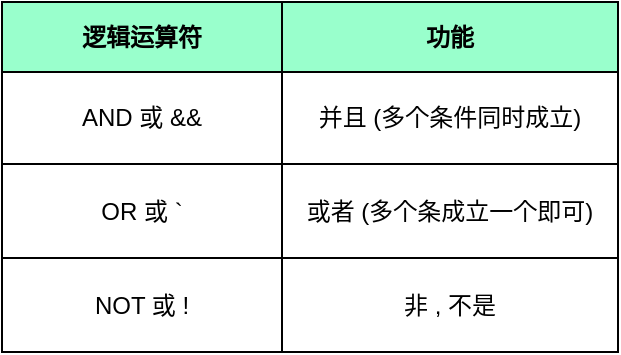 <mxfile version="21.7.4" type="github" pages="10">
  <diagram name="逻辑运算符" id="ewOLM0McmfPBh60qDEbp">
    <mxGraphModel dx="512" dy="389" grid="0" gridSize="10" guides="1" tooltips="1" connect="1" arrows="1" fold="1" page="1" pageScale="1" pageWidth="1920" pageHeight="1200" math="0" shadow="0">
      <root>
        <mxCell id="0" />
        <mxCell id="1" parent="0" />
        <mxCell id="JKTWcJkKpOwv_ow7P1ho-1" value="" style="childLayout=tableLayout;recursiveResize=0;shadow=0;fillColor=none;" parent="1" vertex="1">
          <mxGeometry x="81" y="99" width="308" height="175" as="geometry" />
        </mxCell>
        <mxCell id="JKTWcJkKpOwv_ow7P1ho-2" value="" style="shape=tableRow;horizontal=0;startSize=0;swimlaneHead=0;swimlaneBody=0;top=0;left=0;bottom=0;right=0;dropTarget=0;collapsible=0;recursiveResize=0;expand=0;fontStyle=0;fillColor=none;strokeColor=inherit;" parent="JKTWcJkKpOwv_ow7P1ho-1" vertex="1">
          <mxGeometry width="308" height="35" as="geometry" />
        </mxCell>
        <mxCell id="JKTWcJkKpOwv_ow7P1ho-3" value="逻辑运算符" style="connectable=0;recursiveResize=0;strokeColor=inherit;fillColor=#99FFCC;align=center;whiteSpace=wrap;html=1;fontStyle=1" parent="JKTWcJkKpOwv_ow7P1ho-2" vertex="1">
          <mxGeometry width="140" height="35" as="geometry">
            <mxRectangle width="140" height="35" as="alternateBounds" />
          </mxGeometry>
        </mxCell>
        <mxCell id="JKTWcJkKpOwv_ow7P1ho-4" value="功能" style="connectable=0;recursiveResize=0;strokeColor=inherit;fillColor=#99FFCC;align=center;whiteSpace=wrap;html=1;fontStyle=1" parent="JKTWcJkKpOwv_ow7P1ho-2" vertex="1">
          <mxGeometry x="140" width="168" height="35" as="geometry">
            <mxRectangle width="168" height="35" as="alternateBounds" />
          </mxGeometry>
        </mxCell>
        <mxCell id="JKTWcJkKpOwv_ow7P1ho-6" style="shape=tableRow;horizontal=0;startSize=0;swimlaneHead=0;swimlaneBody=0;top=0;left=0;bottom=0;right=0;dropTarget=0;collapsible=0;recursiveResize=0;expand=0;fontStyle=0;fillColor=none;strokeColor=inherit;" parent="JKTWcJkKpOwv_ow7P1ho-1" vertex="1">
          <mxGeometry y="35" width="308" height="46" as="geometry" />
        </mxCell>
        <mxCell id="JKTWcJkKpOwv_ow7P1ho-7" value="AND 或 &amp;amp;&amp;amp;" style="connectable=0;recursiveResize=0;strokeColor=inherit;fillColor=none;align=center;whiteSpace=wrap;html=1;" parent="JKTWcJkKpOwv_ow7P1ho-6" vertex="1">
          <mxGeometry width="140" height="46" as="geometry">
            <mxRectangle width="140" height="46" as="alternateBounds" />
          </mxGeometry>
        </mxCell>
        <mxCell id="JKTWcJkKpOwv_ow7P1ho-8" value="并且 (多个条件同时成立)" style="connectable=0;recursiveResize=0;strokeColor=inherit;fillColor=none;align=center;whiteSpace=wrap;html=1;" parent="JKTWcJkKpOwv_ow7P1ho-6" vertex="1">
          <mxGeometry x="140" width="168" height="46" as="geometry">
            <mxRectangle width="168" height="46" as="alternateBounds" />
          </mxGeometry>
        </mxCell>
        <mxCell id="JKTWcJkKpOwv_ow7P1ho-10" style="shape=tableRow;horizontal=0;startSize=0;swimlaneHead=0;swimlaneBody=0;top=0;left=0;bottom=0;right=0;dropTarget=0;collapsible=0;recursiveResize=0;expand=0;fontStyle=0;fillColor=none;strokeColor=inherit;" parent="JKTWcJkKpOwv_ow7P1ho-1" vertex="1">
          <mxGeometry y="81" width="308" height="47" as="geometry" />
        </mxCell>
        <mxCell id="JKTWcJkKpOwv_ow7P1ho-11" value="OR 或 `" style="connectable=0;recursiveResize=0;strokeColor=inherit;fillColor=none;align=center;whiteSpace=wrap;html=1;" parent="JKTWcJkKpOwv_ow7P1ho-10" vertex="1">
          <mxGeometry width="140" height="47" as="geometry">
            <mxRectangle width="140" height="47" as="alternateBounds" />
          </mxGeometry>
        </mxCell>
        <mxCell id="JKTWcJkKpOwv_ow7P1ho-12" value="或者 (多个条成立一个即可)" style="connectable=0;recursiveResize=0;strokeColor=inherit;fillColor=none;align=center;whiteSpace=wrap;html=1;" parent="JKTWcJkKpOwv_ow7P1ho-10" vertex="1">
          <mxGeometry x="140" width="168" height="47" as="geometry">
            <mxRectangle width="168" height="47" as="alternateBounds" />
          </mxGeometry>
        </mxCell>
        <mxCell id="JKTWcJkKpOwv_ow7P1ho-14" style="shape=tableRow;horizontal=0;startSize=0;swimlaneHead=0;swimlaneBody=0;top=0;left=0;bottom=0;right=0;dropTarget=0;collapsible=0;recursiveResize=0;expand=0;fontStyle=0;fillColor=none;strokeColor=inherit;" parent="JKTWcJkKpOwv_ow7P1ho-1" vertex="1">
          <mxGeometry y="128" width="308" height="47" as="geometry" />
        </mxCell>
        <mxCell id="JKTWcJkKpOwv_ow7P1ho-15" value="NOT 或 !" style="connectable=0;recursiveResize=0;strokeColor=inherit;fillColor=none;align=center;whiteSpace=wrap;html=1;" parent="JKTWcJkKpOwv_ow7P1ho-14" vertex="1">
          <mxGeometry width="140" height="47" as="geometry">
            <mxRectangle width="140" height="47" as="alternateBounds" />
          </mxGeometry>
        </mxCell>
        <mxCell id="JKTWcJkKpOwv_ow7P1ho-16" value="非 , 不是" style="connectable=0;recursiveResize=0;strokeColor=inherit;fillColor=none;align=center;whiteSpace=wrap;html=1;" parent="JKTWcJkKpOwv_ow7P1ho-14" vertex="1">
          <mxGeometry x="140" width="168" height="47" as="geometry">
            <mxRectangle width="168" height="47" as="alternateBounds" />
          </mxGeometry>
        </mxCell>
      </root>
    </mxGraphModel>
  </diagram>
  <diagram id="cpUxIBo-4JTzJLIlJhM9" name="常见函数">
    <mxGraphModel dx="511" dy="387" grid="0" gridSize="10" guides="1" tooltips="1" connect="1" arrows="1" fold="1" page="1" pageScale="1" pageWidth="1920" pageHeight="1200" math="0" shadow="0">
      <root>
        <mxCell id="0" />
        <mxCell id="1" parent="0" />
        <mxCell id="vUQLPIok8WBu1ZQCvkCV-1" value="" style="childLayout=tableLayout;recursiveResize=0;shadow=0;fillColor=none;" vertex="1" parent="1">
          <mxGeometry x="122" y="59" width="270" height="260.79" as="geometry" />
        </mxCell>
        <mxCell id="vUQLPIok8WBu1ZQCvkCV-2" value="" style="shape=tableRow;horizontal=0;startSize=0;swimlaneHead=0;swimlaneBody=0;top=0;left=0;bottom=0;right=0;dropTarget=0;collapsible=0;recursiveResize=0;expand=0;fontStyle=0;fillColor=none;strokeColor=inherit;" vertex="1" parent="vUQLPIok8WBu1ZQCvkCV-1">
          <mxGeometry width="270" height="35" as="geometry" />
        </mxCell>
        <mxCell id="vUQLPIok8WBu1ZQCvkCV-3" value="函数" style="connectable=0;recursiveResize=0;strokeColor=inherit;fillColor=#FF9999;align=center;whiteSpace=wrap;html=1;fontStyle=1" vertex="1" parent="vUQLPIok8WBu1ZQCvkCV-2">
          <mxGeometry width="135" height="35" as="geometry">
            <mxRectangle width="135" height="35" as="alternateBounds" />
          </mxGeometry>
        </mxCell>
        <mxCell id="vUQLPIok8WBu1ZQCvkCV-4" value="功能" style="connectable=0;recursiveResize=0;strokeColor=inherit;fillColor=#FF9999;align=center;whiteSpace=wrap;html=1;fontStyle=1" vertex="1" parent="vUQLPIok8WBu1ZQCvkCV-2">
          <mxGeometry x="135" width="135" height="35" as="geometry">
            <mxRectangle width="135" height="35" as="alternateBounds" />
          </mxGeometry>
        </mxCell>
        <mxCell id="vUQLPIok8WBu1ZQCvkCV-6" style="shape=tableRow;horizontal=0;startSize=0;swimlaneHead=0;swimlaneBody=0;top=0;left=0;bottom=0;right=0;dropTarget=0;collapsible=0;recursiveResize=0;expand=0;fontStyle=0;fillColor=none;strokeColor=inherit;" vertex="1" parent="vUQLPIok8WBu1ZQCvkCV-1">
          <mxGeometry y="35" width="270" height="46" as="geometry" />
        </mxCell>
        <mxCell id="vUQLPIok8WBu1ZQCvkCV-7" value="count" style="connectable=0;recursiveResize=0;strokeColor=inherit;fillColor=none;align=center;whiteSpace=wrap;html=1;" vertex="1" parent="vUQLPIok8WBu1ZQCvkCV-6">
          <mxGeometry width="135" height="46" as="geometry">
            <mxRectangle width="135" height="46" as="alternateBounds" />
          </mxGeometry>
        </mxCell>
        <mxCell id="vUQLPIok8WBu1ZQCvkCV-8" value="统计数量" style="connectable=0;recursiveResize=0;strokeColor=inherit;fillColor=none;align=center;whiteSpace=wrap;html=1;" vertex="1" parent="vUQLPIok8WBu1ZQCvkCV-6">
          <mxGeometry x="135" width="135" height="46" as="geometry">
            <mxRectangle width="135" height="46" as="alternateBounds" />
          </mxGeometry>
        </mxCell>
        <mxCell id="vUQLPIok8WBu1ZQCvkCV-10" style="shape=tableRow;horizontal=0;startSize=0;swimlaneHead=0;swimlaneBody=0;top=0;left=0;bottom=0;right=0;dropTarget=0;collapsible=0;recursiveResize=0;expand=0;fontStyle=0;fillColor=none;strokeColor=inherit;" vertex="1" parent="vUQLPIok8WBu1ZQCvkCV-1">
          <mxGeometry y="81" width="270" height="45" as="geometry" />
        </mxCell>
        <mxCell id="vUQLPIok8WBu1ZQCvkCV-11" value="max" style="connectable=0;recursiveResize=0;strokeColor=inherit;fillColor=none;align=center;whiteSpace=wrap;html=1;" vertex="1" parent="vUQLPIok8WBu1ZQCvkCV-10">
          <mxGeometry width="135" height="45" as="geometry">
            <mxRectangle width="135" height="45" as="alternateBounds" />
          </mxGeometry>
        </mxCell>
        <mxCell id="vUQLPIok8WBu1ZQCvkCV-12" value="最大值" style="connectable=0;recursiveResize=0;strokeColor=inherit;fillColor=none;align=center;whiteSpace=wrap;html=1;" vertex="1" parent="vUQLPIok8WBu1ZQCvkCV-10">
          <mxGeometry x="135" width="135" height="45" as="geometry">
            <mxRectangle width="135" height="45" as="alternateBounds" />
          </mxGeometry>
        </mxCell>
        <mxCell id="vUQLPIok8WBu1ZQCvkCV-14" style="shape=tableRow;horizontal=0;startSize=0;swimlaneHead=0;swimlaneBody=0;top=0;left=0;bottom=0;right=0;dropTarget=0;collapsible=0;recursiveResize=0;expand=0;fontStyle=0;fillColor=none;strokeColor=inherit;" vertex="1" parent="vUQLPIok8WBu1ZQCvkCV-1">
          <mxGeometry y="126" width="270" height="45" as="geometry" />
        </mxCell>
        <mxCell id="vUQLPIok8WBu1ZQCvkCV-15" value="min" style="connectable=0;recursiveResize=0;strokeColor=inherit;fillColor=none;align=center;whiteSpace=wrap;html=1;" vertex="1" parent="vUQLPIok8WBu1ZQCvkCV-14">
          <mxGeometry width="135" height="45" as="geometry">
            <mxRectangle width="135" height="45" as="alternateBounds" />
          </mxGeometry>
        </mxCell>
        <mxCell id="vUQLPIok8WBu1ZQCvkCV-16" value="最小值" style="connectable=0;recursiveResize=0;strokeColor=inherit;fillColor=none;align=center;whiteSpace=wrap;html=1;" vertex="1" parent="vUQLPIok8WBu1ZQCvkCV-14">
          <mxGeometry x="135" width="135" height="45" as="geometry">
            <mxRectangle width="135" height="45" as="alternateBounds" />
          </mxGeometry>
        </mxCell>
        <mxCell id="vUQLPIok8WBu1ZQCvkCV-20" style="shape=tableRow;horizontal=0;startSize=0;swimlaneHead=0;swimlaneBody=0;top=0;left=0;bottom=0;right=0;dropTarget=0;collapsible=0;recursiveResize=0;expand=0;fontStyle=0;fillColor=none;strokeColor=inherit;" vertex="1" parent="vUQLPIok8WBu1ZQCvkCV-1">
          <mxGeometry y="171" width="270" height="45" as="geometry" />
        </mxCell>
        <mxCell id="vUQLPIok8WBu1ZQCvkCV-21" value="avg" style="connectable=0;recursiveResize=0;strokeColor=inherit;fillColor=none;align=center;whiteSpace=wrap;html=1;" vertex="1" parent="vUQLPIok8WBu1ZQCvkCV-20">
          <mxGeometry width="135" height="45" as="geometry">
            <mxRectangle width="135" height="45" as="alternateBounds" />
          </mxGeometry>
        </mxCell>
        <mxCell id="vUQLPIok8WBu1ZQCvkCV-22" value="平均值" style="connectable=0;recursiveResize=0;strokeColor=inherit;fillColor=none;align=center;whiteSpace=wrap;html=1;" vertex="1" parent="vUQLPIok8WBu1ZQCvkCV-20">
          <mxGeometry x="135" width="135" height="45" as="geometry">
            <mxRectangle width="135" height="45" as="alternateBounds" />
          </mxGeometry>
        </mxCell>
        <mxCell id="vUQLPIok8WBu1ZQCvkCV-23" style="shape=tableRow;horizontal=0;startSize=0;swimlaneHead=0;swimlaneBody=0;top=0;left=0;bottom=0;right=0;dropTarget=0;collapsible=0;recursiveResize=0;expand=0;fontStyle=0;fillColor=none;strokeColor=inherit;" vertex="1" parent="vUQLPIok8WBu1ZQCvkCV-1">
          <mxGeometry y="216" width="270" height="45" as="geometry" />
        </mxCell>
        <mxCell id="vUQLPIok8WBu1ZQCvkCV-24" value="sum" style="connectable=0;recursiveResize=0;strokeColor=inherit;fillColor=none;align=center;whiteSpace=wrap;html=1;" vertex="1" parent="vUQLPIok8WBu1ZQCvkCV-23">
          <mxGeometry width="135" height="45" as="geometry">
            <mxRectangle width="135" height="45" as="alternateBounds" />
          </mxGeometry>
        </mxCell>
        <mxCell id="vUQLPIok8WBu1ZQCvkCV-25" value="求和" style="connectable=0;recursiveResize=0;strokeColor=inherit;fillColor=none;align=center;whiteSpace=wrap;html=1;" vertex="1" parent="vUQLPIok8WBu1ZQCvkCV-23">
          <mxGeometry x="135" width="135" height="45" as="geometry">
            <mxRectangle width="135" height="45" as="alternateBounds" />
          </mxGeometry>
        </mxCell>
      </root>
    </mxGraphModel>
  </diagram>
  <diagram id="FRjTei78VXZw042VcDVc" name="书写顺序">
    <mxGraphModel dx="511" dy="387" grid="0" gridSize="10" guides="1" tooltips="1" connect="1" arrows="1" fold="1" page="1" pageScale="1" pageWidth="1920" pageHeight="1200" math="0" shadow="0">
      <root>
        <mxCell id="0" />
        <mxCell id="1" parent="0" />
        <mxCell id="GDZwzMTBd96xxGdtlwS3-1" value="&lt;font color=&quot;#3333ff&quot;&gt;SELECT&lt;br&gt;&lt;br&gt;&lt;br&gt;FROM&lt;br&gt;&lt;br&gt;&lt;br&gt;WHERE&lt;br&gt;&lt;br&gt;&lt;br&gt;GROUP BY&lt;br&gt;&lt;br&gt;&lt;br&gt;HAVING&lt;br&gt;&lt;br&gt;&lt;br&gt;ORDER BY&lt;br&gt;&lt;br&gt;&lt;br&gt;LIMIT&lt;/font&gt;" style="text;html=1;strokeColor=none;fillColor=none;align=left;verticalAlign=middle;whiteSpace=wrap;rounded=0;movable=0;resizable=0;rotatable=0;deletable=0;editable=0;locked=1;connectable=0;" vertex="1" parent="1">
          <mxGeometry x="67" y="73" width="131" height="323" as="geometry" />
        </mxCell>
        <mxCell id="GDZwzMTBd96xxGdtlwS3-2" value="字段列表&lt;br&gt;&lt;br&gt;&lt;br&gt;表名&lt;br&gt;&lt;br&gt;&lt;br&gt;条件列表&lt;br&gt;&lt;br&gt;&lt;br&gt;分组字段列表&lt;br&gt;&lt;br&gt;&lt;br&gt;分组后条件列表&lt;br&gt;&lt;br&gt;&lt;br&gt;排序字段列表&lt;br&gt;&lt;br&gt;&lt;br&gt;分页参数" style="text;html=1;strokeColor=none;fillColor=none;align=left;verticalAlign=middle;whiteSpace=wrap;rounded=0;movable=1;resizable=1;rotatable=1;deletable=1;editable=1;locked=0;connectable=1;" vertex="1" parent="1">
          <mxGeometry x="126" y="97" width="114" height="319" as="geometry" />
        </mxCell>
        <mxCell id="GDZwzMTBd96xxGdtlwS3-3" value="字段名 [&lt;font color=&quot;#3333ff&quot;&gt;AS&lt;/font&gt;] 别名&lt;br&gt;&lt;br&gt;&lt;br&gt;&lt;br&gt;&lt;br&gt;&lt;br&gt;&amp;gt; &amp;gt;= &amp;lt; &amp;lt;= = &amp;lt;&amp;gt; like between...and in and or&amp;nbsp;&lt;br&gt;&lt;br&gt;&lt;br&gt;分组之前过滤&lt;br&gt;&lt;br&gt;&lt;br&gt;分组之后过滤&lt;br&gt;&lt;br&gt;&lt;br&gt;升序 ASC，降序 DESC&lt;br&gt;&lt;br&gt;&lt;br&gt;起始索引 (从0开始)，每页展示记录数" style="text;html=1;strokeColor=none;fillColor=none;align=left;verticalAlign=middle;whiteSpace=wrap;rounded=0;" vertex="1" parent="1">
          <mxGeometry x="274" y="109" width="243" height="298" as="geometry" />
        </mxCell>
        <mxCell id="GDZwzMTBd96xxGdtlwS3-5" style="edgeStyle=orthogonalEdgeStyle;rounded=0;orthogonalLoop=1;jettySize=auto;html=1;" edge="1" parent="1" source="GDZwzMTBd96xxGdtlwS3-4">
          <mxGeometry relative="1" as="geometry">
            <mxPoint x="254" y="126" as="targetPoint" />
          </mxGeometry>
        </mxCell>
        <mxCell id="GDZwzMTBd96xxGdtlwS3-4" value="" style="rounded=0;whiteSpace=wrap;html=1;fillColor=none;" vertex="1" parent="1">
          <mxGeometry x="122" y="114" width="60" height="25" as="geometry" />
        </mxCell>
        <mxCell id="GDZwzMTBd96xxGdtlwS3-15" style="edgeStyle=orthogonalEdgeStyle;rounded=0;orthogonalLoop=1;jettySize=auto;html=1;" edge="1" parent="1" source="GDZwzMTBd96xxGdtlwS3-6">
          <mxGeometry relative="1" as="geometry">
            <mxPoint x="256.72" y="212.5" as="targetPoint" />
          </mxGeometry>
        </mxCell>
        <mxCell id="GDZwzMTBd96xxGdtlwS3-6" value="" style="rounded=0;whiteSpace=wrap;html=1;fillColor=none;" vertex="1" parent="1">
          <mxGeometry x="122" y="200" width="60" height="25" as="geometry" />
        </mxCell>
        <mxCell id="GDZwzMTBd96xxGdtlwS3-17" style="edgeStyle=orthogonalEdgeStyle;rounded=0;orthogonalLoop=1;jettySize=auto;html=1;" edge="1" parent="1" source="GDZwzMTBd96xxGdtlwS3-9">
          <mxGeometry relative="1" as="geometry">
            <mxPoint x="259.28" y="299.5" as="targetPoint" />
          </mxGeometry>
        </mxCell>
        <mxCell id="GDZwzMTBd96xxGdtlwS3-9" value="" style="rounded=0;whiteSpace=wrap;html=1;fillColor=none;" vertex="1" parent="1">
          <mxGeometry x="122" y="287" width="96" height="25" as="geometry" />
        </mxCell>
        <mxCell id="GDZwzMTBd96xxGdtlwS3-18" style="edgeStyle=orthogonalEdgeStyle;rounded=0;orthogonalLoop=1;jettySize=auto;html=1;" edge="1" parent="1" source="GDZwzMTBd96xxGdtlwS3-10">
          <mxGeometry relative="1" as="geometry">
            <mxPoint x="260.56" y="343.5" as="targetPoint" />
          </mxGeometry>
        </mxCell>
        <mxCell id="GDZwzMTBd96xxGdtlwS3-10" value="" style="rounded=0;whiteSpace=wrap;html=1;fillColor=none;" vertex="1" parent="1">
          <mxGeometry x="122" y="331" width="84" height="25" as="geometry" />
        </mxCell>
        <mxCell id="GDZwzMTBd96xxGdtlwS3-19" style="edgeStyle=orthogonalEdgeStyle;rounded=0;orthogonalLoop=1;jettySize=auto;html=1;" edge="1" parent="1" source="GDZwzMTBd96xxGdtlwS3-11">
          <mxGeometry relative="1" as="geometry">
            <mxPoint x="262.48" y="385.5" as="targetPoint" />
          </mxGeometry>
        </mxCell>
        <mxCell id="GDZwzMTBd96xxGdtlwS3-11" value="" style="rounded=0;whiteSpace=wrap;html=1;fillColor=none;" vertex="1" parent="1">
          <mxGeometry x="122" y="373" width="58" height="25" as="geometry" />
        </mxCell>
        <mxCell id="GDZwzMTBd96xxGdtlwS3-20" value="" style="endArrow=classic;html=1;rounded=0;" edge="1" parent="1">
          <mxGeometry width="50" height="50" relative="1" as="geometry">
            <mxPoint x="182" y="213" as="sourcePoint" />
            <mxPoint x="259" y="246" as="targetPoint" />
          </mxGeometry>
        </mxCell>
      </root>
    </mxGraphModel>
  </diagram>
  <diagram id="shybwIFjkk_fHgKesnyl" name="常见字符串函数">
    <mxGraphModel dx="743" dy="393" grid="0" gridSize="10" guides="1" tooltips="1" connect="1" arrows="1" fold="1" page="1" pageScale="1" pageWidth="1920" pageHeight="1200" math="0" shadow="0">
      <root>
        <mxCell id="0" />
        <mxCell id="1" parent="0" />
        <mxCell id="uXD-AHopu5pUJSeDPUAk-1" value="" style="childLayout=tableLayout;recursiveResize=0;shadow=0;fillColor=none;" vertex="1" parent="1">
          <mxGeometry x="280" y="138" width="519.81" height="363" as="geometry" />
        </mxCell>
        <mxCell id="uXD-AHopu5pUJSeDPUAk-2" value="" style="shape=tableRow;horizontal=0;startSize=0;swimlaneHead=0;swimlaneBody=0;top=0;left=0;bottom=0;right=0;dropTarget=0;collapsible=0;recursiveResize=0;expand=0;fontStyle=0;fillColor=none;strokeColor=inherit;" vertex="1" parent="uXD-AHopu5pUJSeDPUAk-1">
          <mxGeometry width="519.81" height="35" as="geometry" />
        </mxCell>
        <mxCell id="uXD-AHopu5pUJSeDPUAk-3" value="函数" style="connectable=0;recursiveResize=0;strokeColor=inherit;fillColor=#9999FF;align=center;whiteSpace=wrap;html=1;fontStyle=1" vertex="1" parent="uXD-AHopu5pUJSeDPUAk-2">
          <mxGeometry width="144" height="35" as="geometry">
            <mxRectangle width="144" height="35" as="alternateBounds" />
          </mxGeometry>
        </mxCell>
        <mxCell id="uXD-AHopu5pUJSeDPUAk-4" value="功能" style="connectable=0;recursiveResize=0;strokeColor=inherit;fillColor=#9999FF;align=center;whiteSpace=wrap;html=1;fontStyle=1" vertex="1" parent="uXD-AHopu5pUJSeDPUAk-2">
          <mxGeometry x="144" width="376" height="35" as="geometry">
            <mxRectangle width="376" height="35" as="alternateBounds" />
          </mxGeometry>
        </mxCell>
        <mxCell id="uXD-AHopu5pUJSeDPUAk-6" style="shape=tableRow;horizontal=0;startSize=0;swimlaneHead=0;swimlaneBody=0;top=0;left=0;bottom=0;right=0;dropTarget=0;collapsible=0;recursiveResize=0;expand=0;fontStyle=0;fillColor=none;strokeColor=inherit;" vertex="1" parent="uXD-AHopu5pUJSeDPUAk-1">
          <mxGeometry y="35" width="519.81" height="46" as="geometry" />
        </mxCell>
        <mxCell id="uXD-AHopu5pUJSeDPUAk-7" value="CONCAT(S1,S2,...Sn)" style="connectable=0;recursiveResize=0;strokeColor=inherit;fillColor=none;align=center;whiteSpace=wrap;html=1;" vertex="1" parent="uXD-AHopu5pUJSeDPUAk-6">
          <mxGeometry width="144" height="46" as="geometry">
            <mxRectangle width="144" height="46" as="alternateBounds" />
          </mxGeometry>
        </mxCell>
        <mxCell id="uXD-AHopu5pUJSeDPUAk-8" value="字符串拼接，将S1，S2，… Sn拼接成一个字符串" style="connectable=0;recursiveResize=0;strokeColor=inherit;fillColor=none;align=center;whiteSpace=wrap;html=1;" vertex="1" parent="uXD-AHopu5pUJSeDPUAk-6">
          <mxGeometry x="144" width="376" height="46" as="geometry">
            <mxRectangle width="376" height="46" as="alternateBounds" />
          </mxGeometry>
        </mxCell>
        <mxCell id="uXD-AHopu5pUJSeDPUAk-10" style="shape=tableRow;horizontal=0;startSize=0;swimlaneHead=0;swimlaneBody=0;top=0;left=0;bottom=0;right=0;dropTarget=0;collapsible=0;recursiveResize=0;expand=0;fontStyle=0;fillColor=none;strokeColor=inherit;" vertex="1" parent="uXD-AHopu5pUJSeDPUAk-1">
          <mxGeometry y="81" width="519.81" height="47" as="geometry" />
        </mxCell>
        <mxCell id="uXD-AHopu5pUJSeDPUAk-11" value="LOWER(str)" style="connectable=0;recursiveResize=0;strokeColor=inherit;fillColor=none;align=center;whiteSpace=wrap;html=1;" vertex="1" parent="uXD-AHopu5pUJSeDPUAk-10">
          <mxGeometry width="144" height="47" as="geometry">
            <mxRectangle width="144" height="47" as="alternateBounds" />
          </mxGeometry>
        </mxCell>
        <mxCell id="uXD-AHopu5pUJSeDPUAk-12" value="将字符串str全部转为小写" style="connectable=0;recursiveResize=0;strokeColor=inherit;fillColor=none;align=center;whiteSpace=wrap;html=1;" vertex="1" parent="uXD-AHopu5pUJSeDPUAk-10">
          <mxGeometry x="144" width="376" height="47" as="geometry">
            <mxRectangle width="376" height="47" as="alternateBounds" />
          </mxGeometry>
        </mxCell>
        <mxCell id="uXD-AHopu5pUJSeDPUAk-14" style="shape=tableRow;horizontal=0;startSize=0;swimlaneHead=0;swimlaneBody=0;top=0;left=0;bottom=0;right=0;dropTarget=0;collapsible=0;recursiveResize=0;expand=0;fontStyle=0;fillColor=none;strokeColor=inherit;" vertex="1" parent="uXD-AHopu5pUJSeDPUAk-1">
          <mxGeometry y="128" width="519.81" height="47" as="geometry" />
        </mxCell>
        <mxCell id="uXD-AHopu5pUJSeDPUAk-15" value="UPPER(str)" style="connectable=0;recursiveResize=0;strokeColor=inherit;fillColor=none;align=center;whiteSpace=wrap;html=1;" vertex="1" parent="uXD-AHopu5pUJSeDPUAk-14">
          <mxGeometry width="144" height="47" as="geometry">
            <mxRectangle width="144" height="47" as="alternateBounds" />
          </mxGeometry>
        </mxCell>
        <mxCell id="uXD-AHopu5pUJSeDPUAk-16" value="将字符串str全部转为大写" style="connectable=0;recursiveResize=0;strokeColor=inherit;fillColor=none;align=center;whiteSpace=wrap;html=1;" vertex="1" parent="uXD-AHopu5pUJSeDPUAk-14">
          <mxGeometry x="144" width="376" height="47" as="geometry">
            <mxRectangle width="376" height="47" as="alternateBounds" />
          </mxGeometry>
        </mxCell>
        <mxCell id="uXD-AHopu5pUJSeDPUAk-20" style="shape=tableRow;horizontal=0;startSize=0;swimlaneHead=0;swimlaneBody=0;top=0;left=0;bottom=0;right=0;dropTarget=0;collapsible=0;recursiveResize=0;expand=0;fontStyle=0;fillColor=none;strokeColor=inherit;" vertex="1" parent="uXD-AHopu5pUJSeDPUAk-1">
          <mxGeometry y="175" width="519.81" height="47" as="geometry" />
        </mxCell>
        <mxCell id="uXD-AHopu5pUJSeDPUAk-21" value="RPAD(str,n,pad)" style="connectable=0;recursiveResize=0;strokeColor=inherit;fillColor=none;align=center;whiteSpace=wrap;html=1;" vertex="1" parent="uXD-AHopu5pUJSeDPUAk-20">
          <mxGeometry width="144" height="47" as="geometry">
            <mxRectangle width="144" height="47" as="alternateBounds" />
          </mxGeometry>
        </mxCell>
        <mxCell id="uXD-AHopu5pUJSeDPUAk-22" value="右填充，用字符串pad对str的右边进行填充，达到n个字符 串长度" style="connectable=0;recursiveResize=0;strokeColor=inherit;fillColor=none;align=center;whiteSpace=wrap;html=1;" vertex="1" parent="uXD-AHopu5pUJSeDPUAk-20">
          <mxGeometry x="144" width="376" height="47" as="geometry">
            <mxRectangle width="376" height="47" as="alternateBounds" />
          </mxGeometry>
        </mxCell>
        <mxCell id="uXD-AHopu5pUJSeDPUAk-17" style="shape=tableRow;horizontal=0;startSize=0;swimlaneHead=0;swimlaneBody=0;top=0;left=0;bottom=0;right=0;dropTarget=0;collapsible=0;recursiveResize=0;expand=0;fontStyle=0;fillColor=none;strokeColor=inherit;" vertex="1" parent="uXD-AHopu5pUJSeDPUAk-1">
          <mxGeometry y="222" width="519.81" height="47" as="geometry" />
        </mxCell>
        <mxCell id="uXD-AHopu5pUJSeDPUAk-18" value="LPAD(str,n,pad)" style="connectable=0;recursiveResize=0;strokeColor=inherit;fillColor=none;align=center;whiteSpace=wrap;html=1;" vertex="1" parent="uXD-AHopu5pUJSeDPUAk-17">
          <mxGeometry width="144" height="47" as="geometry">
            <mxRectangle width="144" height="47" as="alternateBounds" />
          </mxGeometry>
        </mxCell>
        <mxCell id="uXD-AHopu5pUJSeDPUAk-19" value="左填充，用字符串pad对str的左边进行填充，达到n个字符 串长度" style="connectable=0;recursiveResize=0;strokeColor=inherit;fillColor=none;align=center;whiteSpace=wrap;html=1;" vertex="1" parent="uXD-AHopu5pUJSeDPUAk-17">
          <mxGeometry x="144" width="376" height="47" as="geometry">
            <mxRectangle width="376" height="47" as="alternateBounds" />
          </mxGeometry>
        </mxCell>
        <mxCell id="uXD-AHopu5pUJSeDPUAk-23" style="shape=tableRow;horizontal=0;startSize=0;swimlaneHead=0;swimlaneBody=0;top=0;left=0;bottom=0;right=0;dropTarget=0;collapsible=0;recursiveResize=0;expand=0;fontStyle=0;fillColor=none;strokeColor=inherit;" vertex="1" parent="uXD-AHopu5pUJSeDPUAk-1">
          <mxGeometry y="269" width="519.81" height="47" as="geometry" />
        </mxCell>
        <mxCell id="uXD-AHopu5pUJSeDPUAk-24" value="TRIM(str)" style="connectable=0;recursiveResize=0;strokeColor=inherit;fillColor=none;align=center;whiteSpace=wrap;html=1;" vertex="1" parent="uXD-AHopu5pUJSeDPUAk-23">
          <mxGeometry width="144" height="47" as="geometry">
            <mxRectangle width="144" height="47" as="alternateBounds" />
          </mxGeometry>
        </mxCell>
        <mxCell id="uXD-AHopu5pUJSeDPUAk-25" value="去掉字符串头部和尾部的空格" style="connectable=0;recursiveResize=0;strokeColor=inherit;fillColor=none;align=center;whiteSpace=wrap;html=1;" vertex="1" parent="uXD-AHopu5pUJSeDPUAk-23">
          <mxGeometry x="144" width="376" height="47" as="geometry">
            <mxRectangle width="376" height="47" as="alternateBounds" />
          </mxGeometry>
        </mxCell>
        <mxCell id="uXD-AHopu5pUJSeDPUAk-26" style="shape=tableRow;horizontal=0;startSize=0;swimlaneHead=0;swimlaneBody=0;top=0;left=0;bottom=0;right=0;dropTarget=0;collapsible=0;recursiveResize=0;expand=0;fontStyle=0;fillColor=none;strokeColor=inherit;" vertex="1" parent="uXD-AHopu5pUJSeDPUAk-1">
          <mxGeometry y="316" width="519.81" height="47" as="geometry" />
        </mxCell>
        <mxCell id="uXD-AHopu5pUJSeDPUAk-27" value="SUBSTRING(str,start,len)" style="connectable=0;recursiveResize=0;strokeColor=inherit;fillColor=none;align=center;whiteSpace=wrap;html=1;" vertex="1" parent="uXD-AHopu5pUJSeDPUAk-26">
          <mxGeometry width="144" height="47" as="geometry">
            <mxRectangle width="144" height="47" as="alternateBounds" />
          </mxGeometry>
        </mxCell>
        <mxCell id="uXD-AHopu5pUJSeDPUAk-28" value="返回从字符串str从start位置起的len个长度的字符串" style="connectable=0;recursiveResize=0;strokeColor=inherit;fillColor=none;align=center;whiteSpace=wrap;html=1;" vertex="1" parent="uXD-AHopu5pUJSeDPUAk-26">
          <mxGeometry x="144" width="376" height="47" as="geometry">
            <mxRectangle width="376" height="47" as="alternateBounds" />
          </mxGeometry>
        </mxCell>
      </root>
    </mxGraphModel>
  </diagram>
  <diagram id="Lq_0Shf4AeO79gO82mzl" name="常见数值函数">
    <mxGraphModel dx="511" dy="387" grid="0" gridSize="10" guides="1" tooltips="1" connect="1" arrows="1" fold="1" page="1" pageScale="1" pageWidth="1920" pageHeight="1200" math="0" shadow="0">
      <root>
        <mxCell id="0" />
        <mxCell id="1" parent="0" />
        <mxCell id="ssnIFYqjYVwUdE8Tb8jK-1" value="" style="childLayout=tableLayout;recursiveResize=0;shadow=0;fillColor=none;" vertex="1" parent="1">
          <mxGeometry x="83" y="56" width="348" height="269" as="geometry" />
        </mxCell>
        <mxCell id="ssnIFYqjYVwUdE8Tb8jK-2" value="" style="shape=tableRow;horizontal=0;startSize=0;swimlaneHead=0;swimlaneBody=0;top=0;left=0;bottom=0;right=0;dropTarget=0;collapsible=0;recursiveResize=0;expand=0;fontStyle=0;fillColor=none;strokeColor=inherit;" vertex="1" parent="ssnIFYqjYVwUdE8Tb8jK-1">
          <mxGeometry width="348" height="35" as="geometry" />
        </mxCell>
        <mxCell id="ssnIFYqjYVwUdE8Tb8jK-3" value="函数" style="connectable=0;recursiveResize=0;strokeColor=inherit;fillColor=#FFFF99;align=center;whiteSpace=wrap;html=1;fontStyle=1" vertex="1" parent="ssnIFYqjYVwUdE8Tb8jK-2">
          <mxGeometry width="113" height="35" as="geometry">
            <mxRectangle width="113" height="35" as="alternateBounds" />
          </mxGeometry>
        </mxCell>
        <mxCell id="ssnIFYqjYVwUdE8Tb8jK-4" value="功能" style="connectable=0;recursiveResize=0;strokeColor=inherit;fillColor=#FFFF99;align=center;whiteSpace=wrap;html=1;fontStyle=1" vertex="1" parent="ssnIFYqjYVwUdE8Tb8jK-2">
          <mxGeometry x="113" width="235" height="35" as="geometry">
            <mxRectangle width="235" height="35" as="alternateBounds" />
          </mxGeometry>
        </mxCell>
        <mxCell id="ssnIFYqjYVwUdE8Tb8jK-6" style="shape=tableRow;horizontal=0;startSize=0;swimlaneHead=0;swimlaneBody=0;top=0;left=0;bottom=0;right=0;dropTarget=0;collapsible=0;recursiveResize=0;expand=0;fontStyle=0;fillColor=none;strokeColor=inherit;" vertex="1" parent="ssnIFYqjYVwUdE8Tb8jK-1">
          <mxGeometry y="35" width="348" height="46" as="geometry" />
        </mxCell>
        <mxCell id="ssnIFYqjYVwUdE8Tb8jK-7" value="CEIL(x)" style="connectable=0;recursiveResize=0;strokeColor=inherit;fillColor=none;align=center;whiteSpace=wrap;html=1;" vertex="1" parent="ssnIFYqjYVwUdE8Tb8jK-6">
          <mxGeometry width="113" height="46" as="geometry">
            <mxRectangle width="113" height="46" as="alternateBounds" />
          </mxGeometry>
        </mxCell>
        <mxCell id="ssnIFYqjYVwUdE8Tb8jK-8" value="向上取整" style="connectable=0;recursiveResize=0;strokeColor=inherit;fillColor=none;align=center;whiteSpace=wrap;html=1;" vertex="1" parent="ssnIFYqjYVwUdE8Tb8jK-6">
          <mxGeometry x="113" width="235" height="46" as="geometry">
            <mxRectangle width="235" height="46" as="alternateBounds" />
          </mxGeometry>
        </mxCell>
        <mxCell id="ssnIFYqjYVwUdE8Tb8jK-10" style="shape=tableRow;horizontal=0;startSize=0;swimlaneHead=0;swimlaneBody=0;top=0;left=0;bottom=0;right=0;dropTarget=0;collapsible=0;recursiveResize=0;expand=0;fontStyle=0;fillColor=none;strokeColor=inherit;" vertex="1" parent="ssnIFYqjYVwUdE8Tb8jK-1">
          <mxGeometry y="81" width="348" height="47" as="geometry" />
        </mxCell>
        <mxCell id="ssnIFYqjYVwUdE8Tb8jK-11" value="FLOOR(x)" style="connectable=0;recursiveResize=0;strokeColor=inherit;fillColor=none;align=center;whiteSpace=wrap;html=1;" vertex="1" parent="ssnIFYqjYVwUdE8Tb8jK-10">
          <mxGeometry width="113" height="47" as="geometry">
            <mxRectangle width="113" height="47" as="alternateBounds" />
          </mxGeometry>
        </mxCell>
        <mxCell id="ssnIFYqjYVwUdE8Tb8jK-12" value="向下取整" style="connectable=0;recursiveResize=0;strokeColor=inherit;fillColor=none;align=center;whiteSpace=wrap;html=1;" vertex="1" parent="ssnIFYqjYVwUdE8Tb8jK-10">
          <mxGeometry x="113" width="235" height="47" as="geometry">
            <mxRectangle width="235" height="47" as="alternateBounds" />
          </mxGeometry>
        </mxCell>
        <mxCell id="ssnIFYqjYVwUdE8Tb8jK-14" style="shape=tableRow;horizontal=0;startSize=0;swimlaneHead=0;swimlaneBody=0;top=0;left=0;bottom=0;right=0;dropTarget=0;collapsible=0;recursiveResize=0;expand=0;fontStyle=0;fillColor=none;strokeColor=inherit;" vertex="1" parent="ssnIFYqjYVwUdE8Tb8jK-1">
          <mxGeometry y="128" width="348" height="47" as="geometry" />
        </mxCell>
        <mxCell id="ssnIFYqjYVwUdE8Tb8jK-15" value="MOD(x,y)" style="connectable=0;recursiveResize=0;strokeColor=inherit;fillColor=none;align=center;whiteSpace=wrap;html=1;" vertex="1" parent="ssnIFYqjYVwUdE8Tb8jK-14">
          <mxGeometry width="113" height="47" as="geometry">
            <mxRectangle width="113" height="47" as="alternateBounds" />
          </mxGeometry>
        </mxCell>
        <mxCell id="ssnIFYqjYVwUdE8Tb8jK-16" value="返回x/y的模" style="connectable=0;recursiveResize=0;strokeColor=inherit;fillColor=none;align=center;whiteSpace=wrap;html=1;" vertex="1" parent="ssnIFYqjYVwUdE8Tb8jK-14">
          <mxGeometry x="113" width="235" height="47" as="geometry">
            <mxRectangle width="235" height="47" as="alternateBounds" />
          </mxGeometry>
        </mxCell>
        <mxCell id="ssnIFYqjYVwUdE8Tb8jK-17" style="shape=tableRow;horizontal=0;startSize=0;swimlaneHead=0;swimlaneBody=0;top=0;left=0;bottom=0;right=0;dropTarget=0;collapsible=0;recursiveResize=0;expand=0;fontStyle=0;fillColor=none;strokeColor=inherit;" vertex="1" parent="ssnIFYqjYVwUdE8Tb8jK-1">
          <mxGeometry y="175" width="348" height="47" as="geometry" />
        </mxCell>
        <mxCell id="ssnIFYqjYVwUdE8Tb8jK-18" value="RAND()" style="connectable=0;recursiveResize=0;strokeColor=inherit;fillColor=none;align=center;whiteSpace=wrap;html=1;" vertex="1" parent="ssnIFYqjYVwUdE8Tb8jK-17">
          <mxGeometry width="113" height="47" as="geometry">
            <mxRectangle width="113" height="47" as="alternateBounds" />
          </mxGeometry>
        </mxCell>
        <mxCell id="ssnIFYqjYVwUdE8Tb8jK-19" value="返回0~1内的随机数" style="connectable=0;recursiveResize=0;strokeColor=inherit;fillColor=none;align=center;whiteSpace=wrap;html=1;" vertex="1" parent="ssnIFYqjYVwUdE8Tb8jK-17">
          <mxGeometry x="113" width="235" height="47" as="geometry">
            <mxRectangle width="235" height="47" as="alternateBounds" />
          </mxGeometry>
        </mxCell>
        <mxCell id="ssnIFYqjYVwUdE8Tb8jK-20" style="shape=tableRow;horizontal=0;startSize=0;swimlaneHead=0;swimlaneBody=0;top=0;left=0;bottom=0;right=0;dropTarget=0;collapsible=0;recursiveResize=0;expand=0;fontStyle=0;fillColor=none;strokeColor=inherit;" vertex="1" parent="ssnIFYqjYVwUdE8Tb8jK-1">
          <mxGeometry y="222" width="348" height="47" as="geometry" />
        </mxCell>
        <mxCell id="ssnIFYqjYVwUdE8Tb8jK-21" value="ROUND(x,y)" style="connectable=0;recursiveResize=0;strokeColor=inherit;fillColor=none;align=center;whiteSpace=wrap;html=1;" vertex="1" parent="ssnIFYqjYVwUdE8Tb8jK-20">
          <mxGeometry width="113" height="47" as="geometry">
            <mxRectangle width="113" height="47" as="alternateBounds" />
          </mxGeometry>
        </mxCell>
        <mxCell id="ssnIFYqjYVwUdE8Tb8jK-22" value="求参数x的四舍五入的值，保留y位小数" style="connectable=0;recursiveResize=0;strokeColor=inherit;fillColor=none;align=center;whiteSpace=wrap;html=1;" vertex="1" parent="ssnIFYqjYVwUdE8Tb8jK-20">
          <mxGeometry x="113" width="235" height="47" as="geometry">
            <mxRectangle width="235" height="47" as="alternateBounds" />
          </mxGeometry>
        </mxCell>
      </root>
    </mxGraphModel>
  </diagram>
  <diagram id="nTDaVI7HuhtiM4hF62NX" name="流程函数">
    <mxGraphModel dx="743" dy="393" grid="0" gridSize="10" guides="1" tooltips="1" connect="1" arrows="1" fold="1" page="1" pageScale="1" pageWidth="1920" pageHeight="1200" math="0" shadow="0">
      <root>
        <mxCell id="0" />
        <mxCell id="1" parent="0" />
        <mxCell id="7aDyFeXtJ-Z812SFncce-1" value="" style="childLayout=tableLayout;recursiveResize=0;shadow=0;fillColor=none;" parent="1" vertex="1">
          <mxGeometry x="102" y="168" width="701.04" height="222" as="geometry" />
        </mxCell>
        <mxCell id="7aDyFeXtJ-Z812SFncce-2" value="" style="shape=tableRow;horizontal=0;startSize=0;swimlaneHead=0;swimlaneBody=0;top=0;left=0;bottom=0;right=0;dropTarget=0;collapsible=0;recursiveResize=0;expand=0;fontStyle=0;fillColor=none;strokeColor=inherit;" parent="7aDyFeXtJ-Z812SFncce-1" vertex="1">
          <mxGeometry width="701.04" height="35" as="geometry" />
        </mxCell>
        <mxCell id="7aDyFeXtJ-Z812SFncce-3" value="函数" style="connectable=0;recursiveResize=0;strokeColor=inherit;fillColor=#FFCCFF;align=center;whiteSpace=wrap;html=1;fontStyle=1" parent="7aDyFeXtJ-Z812SFncce-2" vertex="1">
          <mxGeometry width="364" height="35" as="geometry">
            <mxRectangle width="364" height="35" as="alternateBounds" />
          </mxGeometry>
        </mxCell>
        <mxCell id="7aDyFeXtJ-Z812SFncce-4" value="功能" style="connectable=0;recursiveResize=0;strokeColor=inherit;fillColor=#FFCCFF;align=center;whiteSpace=wrap;html=1;fontStyle=1" parent="7aDyFeXtJ-Z812SFncce-2" vertex="1">
          <mxGeometry x="364" width="337" height="35" as="geometry">
            <mxRectangle width="337" height="35" as="alternateBounds" />
          </mxGeometry>
        </mxCell>
        <mxCell id="7aDyFeXtJ-Z812SFncce-6" style="shape=tableRow;horizontal=0;startSize=0;swimlaneHead=0;swimlaneBody=0;top=0;left=0;bottom=0;right=0;dropTarget=0;collapsible=0;recursiveResize=0;expand=0;fontStyle=0;fillColor=none;strokeColor=inherit;" parent="7aDyFeXtJ-Z812SFncce-1" vertex="1">
          <mxGeometry y="35" width="701.04" height="46" as="geometry" />
        </mxCell>
        <mxCell id="7aDyFeXtJ-Z812SFncce-7" value="IF(value , t , f)" style="connectable=0;recursiveResize=0;strokeColor=inherit;fillColor=none;align=center;whiteSpace=wrap;html=1;" parent="7aDyFeXtJ-Z812SFncce-6" vertex="1">
          <mxGeometry width="364" height="46" as="geometry">
            <mxRectangle width="364" height="46" as="alternateBounds" />
          </mxGeometry>
        </mxCell>
        <mxCell id="7aDyFeXtJ-Z812SFncce-8" value="如果value为true，则返回t，否则返回 f" style="connectable=0;recursiveResize=0;strokeColor=inherit;fillColor=none;align=center;whiteSpace=wrap;html=1;" parent="7aDyFeXtJ-Z812SFncce-6" vertex="1">
          <mxGeometry x="364" width="337" height="46" as="geometry">
            <mxRectangle width="337" height="46" as="alternateBounds" />
          </mxGeometry>
        </mxCell>
        <mxCell id="7aDyFeXtJ-Z812SFncce-10" style="shape=tableRow;horizontal=0;startSize=0;swimlaneHead=0;swimlaneBody=0;top=0;left=0;bottom=0;right=0;dropTarget=0;collapsible=0;recursiveResize=0;expand=0;fontStyle=0;fillColor=none;strokeColor=inherit;" parent="7aDyFeXtJ-Z812SFncce-1" vertex="1">
          <mxGeometry y="81" width="701.04" height="47" as="geometry" />
        </mxCell>
        <mxCell id="7aDyFeXtJ-Z812SFncce-11" value="IFNULL(value1 , value2)" style="connectable=0;recursiveResize=0;strokeColor=inherit;fillColor=none;align=center;whiteSpace=wrap;html=1;" parent="7aDyFeXtJ-Z812SFncce-10" vertex="1">
          <mxGeometry width="364" height="47" as="geometry">
            <mxRectangle width="364" height="47" as="alternateBounds" />
          </mxGeometry>
        </mxCell>
        <mxCell id="7aDyFeXtJ-Z812SFncce-12" value="如果value1不为空，返回value1，否则 返回value2" style="connectable=0;recursiveResize=0;strokeColor=inherit;fillColor=none;align=center;whiteSpace=wrap;html=1;" parent="7aDyFeXtJ-Z812SFncce-10" vertex="1">
          <mxGeometry x="364" width="337" height="47" as="geometry">
            <mxRectangle width="337" height="47" as="alternateBounds" />
          </mxGeometry>
        </mxCell>
        <mxCell id="7aDyFeXtJ-Z812SFncce-14" style="shape=tableRow;horizontal=0;startSize=0;swimlaneHead=0;swimlaneBody=0;top=0;left=0;bottom=0;right=0;dropTarget=0;collapsible=0;recursiveResize=0;expand=0;fontStyle=0;fillColor=none;strokeColor=inherit;" parent="7aDyFeXtJ-Z812SFncce-1" vertex="1">
          <mxGeometry y="128" width="701.04" height="47" as="geometry" />
        </mxCell>
        <mxCell id="7aDyFeXtJ-Z812SFncce-15" value="CASE WHEN [ val1 ] THEN [res1] … ELSE [ default ] END" style="connectable=0;recursiveResize=0;strokeColor=inherit;fillColor=none;align=center;whiteSpace=wrap;html=1;" parent="7aDyFeXtJ-Z812SFncce-14" vertex="1">
          <mxGeometry width="364" height="47" as="geometry">
            <mxRectangle width="364" height="47" as="alternateBounds" />
          </mxGeometry>
        </mxCell>
        <mxCell id="7aDyFeXtJ-Z812SFncce-16" value="如果val1为true，返回res1，… 否 则返回default默认值" style="connectable=0;recursiveResize=0;strokeColor=inherit;fillColor=none;align=center;whiteSpace=wrap;html=1;" parent="7aDyFeXtJ-Z812SFncce-14" vertex="1">
          <mxGeometry x="364" width="337" height="47" as="geometry">
            <mxRectangle width="337" height="47" as="alternateBounds" />
          </mxGeometry>
        </mxCell>
        <mxCell id="7aDyFeXtJ-Z812SFncce-17" style="shape=tableRow;horizontal=0;startSize=0;swimlaneHead=0;swimlaneBody=0;top=0;left=0;bottom=0;right=0;dropTarget=0;collapsible=0;recursiveResize=0;expand=0;fontStyle=0;fillColor=none;strokeColor=inherit;" parent="7aDyFeXtJ-Z812SFncce-1" vertex="1">
          <mxGeometry y="175" width="701.04" height="47" as="geometry" />
        </mxCell>
        <mxCell id="7aDyFeXtJ-Z812SFncce-18" value="CASE [ expr ] WHEN [ val1 ] THEN [res1] … ELSE [ default ] END" style="connectable=0;recursiveResize=0;strokeColor=inherit;fillColor=none;align=center;whiteSpace=wrap;html=1;" parent="7aDyFeXtJ-Z812SFncce-17" vertex="1">
          <mxGeometry width="364" height="47" as="geometry">
            <mxRectangle width="364" height="47" as="alternateBounds" />
          </mxGeometry>
        </mxCell>
        <mxCell id="7aDyFeXtJ-Z812SFncce-19" value="如果expr的值等于val1，返回 res1，… 否则返回default默认值" style="connectable=0;recursiveResize=0;strokeColor=inherit;fillColor=none;align=center;whiteSpace=wrap;html=1;" parent="7aDyFeXtJ-Z812SFncce-17" vertex="1">
          <mxGeometry x="364" width="337" height="47" as="geometry">
            <mxRectangle width="337" height="47" as="alternateBounds" />
          </mxGeometry>
        </mxCell>
      </root>
    </mxGraphModel>
  </diagram>
  <diagram id="IniDSJtUzRsiRkD1yl-c" name="常见日期函数">
    <mxGraphModel dx="874" dy="462" grid="0" gridSize="10" guides="1" tooltips="1" connect="1" arrows="1" fold="1" page="1" pageScale="1" pageWidth="1920" pageHeight="1200" math="0" shadow="0">
      <root>
        <mxCell id="0" />
        <mxCell id="1" parent="0" />
        <mxCell id="SXt5MzPIaW0wpQR1jYup-1" value="" style="childLayout=tableLayout;recursiveResize=0;shadow=0;fillColor=none;" vertex="1" parent="1">
          <mxGeometry x="212" y="71" width="571.88" height="410" as="geometry" />
        </mxCell>
        <mxCell id="SXt5MzPIaW0wpQR1jYup-2" value="" style="shape=tableRow;horizontal=0;startSize=0;swimlaneHead=0;swimlaneBody=0;top=0;left=0;bottom=0;right=0;dropTarget=0;collapsible=0;recursiveResize=0;expand=0;fontStyle=0;fillColor=none;strokeColor=inherit;" vertex="1" parent="SXt5MzPIaW0wpQR1jYup-1">
          <mxGeometry width="571.88" height="35" as="geometry" />
        </mxCell>
        <mxCell id="SXt5MzPIaW0wpQR1jYup-3" value="函数" style="connectable=0;recursiveResize=0;strokeColor=inherit;fillColor=#99FF99;align=center;whiteSpace=wrap;html=1;fontStyle=1" vertex="1" parent="SXt5MzPIaW0wpQR1jYup-2">
          <mxGeometry width="245" height="35" as="geometry">
            <mxRectangle width="245" height="35" as="alternateBounds" />
          </mxGeometry>
        </mxCell>
        <mxCell id="SXt5MzPIaW0wpQR1jYup-4" value="功能" style="connectable=0;recursiveResize=0;strokeColor=inherit;fillColor=#99FF99;align=center;whiteSpace=wrap;html=1;fontStyle=1" vertex="1" parent="SXt5MzPIaW0wpQR1jYup-2">
          <mxGeometry x="245" width="327" height="35" as="geometry">
            <mxRectangle width="327" height="35" as="alternateBounds" />
          </mxGeometry>
        </mxCell>
        <mxCell id="SXt5MzPIaW0wpQR1jYup-6" style="shape=tableRow;horizontal=0;startSize=0;swimlaneHead=0;swimlaneBody=0;top=0;left=0;bottom=0;right=0;dropTarget=0;collapsible=0;recursiveResize=0;expand=0;fontStyle=0;fillColor=none;strokeColor=inherit;" vertex="1" parent="SXt5MzPIaW0wpQR1jYup-1">
          <mxGeometry y="35" width="571.88" height="46" as="geometry" />
        </mxCell>
        <mxCell id="SXt5MzPIaW0wpQR1jYup-7" value="CURDATE()" style="connectable=0;recursiveResize=0;strokeColor=inherit;fillColor=none;align=center;whiteSpace=wrap;html=1;" vertex="1" parent="SXt5MzPIaW0wpQR1jYup-6">
          <mxGeometry width="245" height="46" as="geometry">
            <mxRectangle width="245" height="46" as="alternateBounds" />
          </mxGeometry>
        </mxCell>
        <mxCell id="SXt5MzPIaW0wpQR1jYup-8" value="返回当前日期" style="connectable=0;recursiveResize=0;strokeColor=inherit;fillColor=none;align=center;whiteSpace=wrap;html=1;" vertex="1" parent="SXt5MzPIaW0wpQR1jYup-6">
          <mxGeometry x="245" width="327" height="46" as="geometry">
            <mxRectangle width="327" height="46" as="alternateBounds" />
          </mxGeometry>
        </mxCell>
        <mxCell id="SXt5MzPIaW0wpQR1jYup-10" style="shape=tableRow;horizontal=0;startSize=0;swimlaneHead=0;swimlaneBody=0;top=0;left=0;bottom=0;right=0;dropTarget=0;collapsible=0;recursiveResize=0;expand=0;fontStyle=0;fillColor=none;strokeColor=inherit;" vertex="1" parent="SXt5MzPIaW0wpQR1jYup-1">
          <mxGeometry y="81" width="571.88" height="47" as="geometry" />
        </mxCell>
        <mxCell id="SXt5MzPIaW0wpQR1jYup-11" value="CURTIME()" style="connectable=0;recursiveResize=0;strokeColor=inherit;fillColor=none;align=center;whiteSpace=wrap;html=1;" vertex="1" parent="SXt5MzPIaW0wpQR1jYup-10">
          <mxGeometry width="245" height="47" as="geometry">
            <mxRectangle width="245" height="47" as="alternateBounds" />
          </mxGeometry>
        </mxCell>
        <mxCell id="SXt5MzPIaW0wpQR1jYup-12" value="返回当前时间" style="connectable=0;recursiveResize=0;strokeColor=inherit;fillColor=none;align=center;whiteSpace=wrap;html=1;" vertex="1" parent="SXt5MzPIaW0wpQR1jYup-10">
          <mxGeometry x="245" width="327" height="47" as="geometry">
            <mxRectangle width="327" height="47" as="alternateBounds" />
          </mxGeometry>
        </mxCell>
        <mxCell id="SXt5MzPIaW0wpQR1jYup-14" style="shape=tableRow;horizontal=0;startSize=0;swimlaneHead=0;swimlaneBody=0;top=0;left=0;bottom=0;right=0;dropTarget=0;collapsible=0;recursiveResize=0;expand=0;fontStyle=0;fillColor=none;strokeColor=inherit;" vertex="1" parent="SXt5MzPIaW0wpQR1jYup-1">
          <mxGeometry y="128" width="571.88" height="47" as="geometry" />
        </mxCell>
        <mxCell id="SXt5MzPIaW0wpQR1jYup-15" value="NOW()" style="connectable=0;recursiveResize=0;strokeColor=inherit;fillColor=none;align=center;whiteSpace=wrap;html=1;" vertex="1" parent="SXt5MzPIaW0wpQR1jYup-14">
          <mxGeometry width="245" height="47" as="geometry">
            <mxRectangle width="245" height="47" as="alternateBounds" />
          </mxGeometry>
        </mxCell>
        <mxCell id="SXt5MzPIaW0wpQR1jYup-16" value="返回当前日期和时间" style="connectable=0;recursiveResize=0;strokeColor=inherit;fillColor=none;align=center;whiteSpace=wrap;html=1;" vertex="1" parent="SXt5MzPIaW0wpQR1jYup-14">
          <mxGeometry x="245" width="327" height="47" as="geometry">
            <mxRectangle width="327" height="47" as="alternateBounds" />
          </mxGeometry>
        </mxCell>
        <mxCell id="SXt5MzPIaW0wpQR1jYup-17" style="shape=tableRow;horizontal=0;startSize=0;swimlaneHead=0;swimlaneBody=0;top=0;left=0;bottom=0;right=0;dropTarget=0;collapsible=0;recursiveResize=0;expand=0;fontStyle=0;fillColor=none;strokeColor=inherit;" vertex="1" parent="SXt5MzPIaW0wpQR1jYup-1">
          <mxGeometry y="175" width="571.88" height="47" as="geometry" />
        </mxCell>
        <mxCell id="SXt5MzPIaW0wpQR1jYup-18" value="YEAR(date)" style="connectable=0;recursiveResize=0;strokeColor=inherit;fillColor=none;align=center;whiteSpace=wrap;html=1;" vertex="1" parent="SXt5MzPIaW0wpQR1jYup-17">
          <mxGeometry width="245" height="47" as="geometry">
            <mxRectangle width="245" height="47" as="alternateBounds" />
          </mxGeometry>
        </mxCell>
        <mxCell id="SXt5MzPIaW0wpQR1jYup-19" value="获取指定date的年份" style="connectable=0;recursiveResize=0;strokeColor=inherit;fillColor=none;align=center;whiteSpace=wrap;html=1;" vertex="1" parent="SXt5MzPIaW0wpQR1jYup-17">
          <mxGeometry x="245" width="327" height="47" as="geometry">
            <mxRectangle width="327" height="47" as="alternateBounds" />
          </mxGeometry>
        </mxCell>
        <mxCell id="SXt5MzPIaW0wpQR1jYup-20" style="shape=tableRow;horizontal=0;startSize=0;swimlaneHead=0;swimlaneBody=0;top=0;left=0;bottom=0;right=0;dropTarget=0;collapsible=0;recursiveResize=0;expand=0;fontStyle=0;fillColor=none;strokeColor=inherit;" vertex="1" parent="SXt5MzPIaW0wpQR1jYup-1">
          <mxGeometry y="222" width="571.88" height="47" as="geometry" />
        </mxCell>
        <mxCell id="SXt5MzPIaW0wpQR1jYup-21" value="MONTH(date)" style="connectable=0;recursiveResize=0;strokeColor=inherit;fillColor=none;align=center;whiteSpace=wrap;html=1;" vertex="1" parent="SXt5MzPIaW0wpQR1jYup-20">
          <mxGeometry width="245" height="47" as="geometry">
            <mxRectangle width="245" height="47" as="alternateBounds" />
          </mxGeometry>
        </mxCell>
        <mxCell id="SXt5MzPIaW0wpQR1jYup-22" value="获取指定date的月份" style="connectable=0;recursiveResize=0;strokeColor=inherit;fillColor=none;align=center;whiteSpace=wrap;html=1;" vertex="1" parent="SXt5MzPIaW0wpQR1jYup-20">
          <mxGeometry x="245" width="327" height="47" as="geometry">
            <mxRectangle width="327" height="47" as="alternateBounds" />
          </mxGeometry>
        </mxCell>
        <mxCell id="SXt5MzPIaW0wpQR1jYup-23" style="shape=tableRow;horizontal=0;startSize=0;swimlaneHead=0;swimlaneBody=0;top=0;left=0;bottom=0;right=0;dropTarget=0;collapsible=0;recursiveResize=0;expand=0;fontStyle=0;fillColor=none;strokeColor=inherit;" vertex="1" parent="SXt5MzPIaW0wpQR1jYup-1">
          <mxGeometry y="269" width="571.88" height="47" as="geometry" />
        </mxCell>
        <mxCell id="SXt5MzPIaW0wpQR1jYup-24" value="DAY(date)" style="connectable=0;recursiveResize=0;strokeColor=inherit;fillColor=none;align=center;whiteSpace=wrap;html=1;" vertex="1" parent="SXt5MzPIaW0wpQR1jYup-23">
          <mxGeometry width="245" height="47" as="geometry">
            <mxRectangle width="245" height="47" as="alternateBounds" />
          </mxGeometry>
        </mxCell>
        <mxCell id="SXt5MzPIaW0wpQR1jYup-25" value="获取指定date的日期" style="connectable=0;recursiveResize=0;strokeColor=inherit;fillColor=none;align=center;whiteSpace=wrap;html=1;" vertex="1" parent="SXt5MzPIaW0wpQR1jYup-23">
          <mxGeometry x="245" width="327" height="47" as="geometry">
            <mxRectangle width="327" height="47" as="alternateBounds" />
          </mxGeometry>
        </mxCell>
        <mxCell id="SXt5MzPIaW0wpQR1jYup-26" style="shape=tableRow;horizontal=0;startSize=0;swimlaneHead=0;swimlaneBody=0;top=0;left=0;bottom=0;right=0;dropTarget=0;collapsible=0;recursiveResize=0;expand=0;fontStyle=0;fillColor=none;strokeColor=inherit;" vertex="1" parent="SXt5MzPIaW0wpQR1jYup-1">
          <mxGeometry y="316" width="571.88" height="47" as="geometry" />
        </mxCell>
        <mxCell id="SXt5MzPIaW0wpQR1jYup-27" value="DATE_ADD(date, INTERVAL expr type)" style="connectable=0;recursiveResize=0;strokeColor=inherit;fillColor=none;align=center;whiteSpace=wrap;html=1;" vertex="1" parent="SXt5MzPIaW0wpQR1jYup-26">
          <mxGeometry width="245" height="47" as="geometry">
            <mxRectangle width="245" height="47" as="alternateBounds" />
          </mxGeometry>
        </mxCell>
        <mxCell id="SXt5MzPIaW0wpQR1jYup-28" value="返回一个日期/时间值加上一个时间间隔expr后的时间值" style="connectable=0;recursiveResize=0;strokeColor=inherit;fillColor=none;align=center;whiteSpace=wrap;html=1;" vertex="1" parent="SXt5MzPIaW0wpQR1jYup-26">
          <mxGeometry x="245" width="327" height="47" as="geometry">
            <mxRectangle width="327" height="47" as="alternateBounds" />
          </mxGeometry>
        </mxCell>
        <mxCell id="SXt5MzPIaW0wpQR1jYup-29" style="shape=tableRow;horizontal=0;startSize=0;swimlaneHead=0;swimlaneBody=0;top=0;left=0;bottom=0;right=0;dropTarget=0;collapsible=0;recursiveResize=0;expand=0;fontStyle=0;fillColor=none;strokeColor=inherit;" vertex="1" parent="SXt5MzPIaW0wpQR1jYup-1">
          <mxGeometry y="363" width="571.88" height="47" as="geometry" />
        </mxCell>
        <mxCell id="SXt5MzPIaW0wpQR1jYup-30" value="DATEDIFF(date1,date2)" style="connectable=0;recursiveResize=0;strokeColor=inherit;fillColor=none;align=center;whiteSpace=wrap;html=1;" vertex="1" parent="SXt5MzPIaW0wpQR1jYup-29">
          <mxGeometry width="245" height="47" as="geometry">
            <mxRectangle width="245" height="47" as="alternateBounds" />
          </mxGeometry>
        </mxCell>
        <mxCell id="SXt5MzPIaW0wpQR1jYup-31" value="返回起始时间date1 和 结束时间date2之间的天数" style="connectable=0;recursiveResize=0;strokeColor=inherit;fillColor=none;align=center;whiteSpace=wrap;html=1;" vertex="1" parent="SXt5MzPIaW0wpQR1jYup-29">
          <mxGeometry x="245" width="327" height="47" as="geometry">
            <mxRectangle width="327" height="47" as="alternateBounds" />
          </mxGeometry>
        </mxCell>
      </root>
    </mxGraphModel>
  </diagram>
  <diagram id="RUzaeLZhOUkrQdn4tz-f" name="约束">
    <mxGraphModel dx="723" dy="387" grid="0" gridSize="10" guides="1" tooltips="1" connect="1" arrows="1" fold="1" page="1" pageScale="1" pageWidth="1920" pageHeight="1200" math="0" shadow="0">
      <root>
        <mxCell id="0" />
        <mxCell id="1" parent="0" />
        <mxCell id="VBz5VuwyQfCcPxoC-5Q1-1" value="" style="childLayout=tableLayout;recursiveResize=0;shadow=0;fillColor=none;" vertex="1" parent="1">
          <mxGeometry x="331" y="117" width="662.03" height="316" as="geometry" />
        </mxCell>
        <mxCell id="VBz5VuwyQfCcPxoC-5Q1-2" value="" style="shape=tableRow;horizontal=0;startSize=0;swimlaneHead=0;swimlaneBody=0;top=0;left=0;bottom=0;right=0;dropTarget=0;collapsible=0;recursiveResize=0;expand=0;fontStyle=0;fillColor=none;strokeColor=inherit;" vertex="1" parent="VBz5VuwyQfCcPxoC-5Q1-1">
          <mxGeometry width="662.03" height="35" as="geometry" />
        </mxCell>
        <mxCell id="VBz5VuwyQfCcPxoC-5Q1-3" value="约束" style="connectable=0;recursiveResize=0;strokeColor=inherit;fillColor=#9999FF;align=center;whiteSpace=wrap;html=1;fontStyle=1" vertex="1" parent="VBz5VuwyQfCcPxoC-5Q1-2">
          <mxGeometry width="131" height="35" as="geometry">
            <mxRectangle width="131" height="35" as="alternateBounds" />
          </mxGeometry>
        </mxCell>
        <mxCell id="VBz5VuwyQfCcPxoC-5Q1-4" value="描述" style="connectable=0;recursiveResize=0;strokeColor=inherit;fillColor=#9999FF;align=center;whiteSpace=wrap;html=1;fontStyle=1" vertex="1" parent="VBz5VuwyQfCcPxoC-5Q1-2">
          <mxGeometry x="131" width="384" height="35" as="geometry">
            <mxRectangle width="384" height="35" as="alternateBounds" />
          </mxGeometry>
        </mxCell>
        <mxCell id="VBz5VuwyQfCcPxoC-5Q1-26" value="关键字" style="connectable=0;recursiveResize=0;strokeColor=inherit;fillColor=#9999FF;align=center;whiteSpace=wrap;html=1;fontStyle=1" vertex="1" parent="VBz5VuwyQfCcPxoC-5Q1-2">
          <mxGeometry x="515" width="147" height="35" as="geometry">
            <mxRectangle width="147" height="35" as="alternateBounds" />
          </mxGeometry>
        </mxCell>
        <mxCell id="VBz5VuwyQfCcPxoC-5Q1-6" style="shape=tableRow;horizontal=0;startSize=0;swimlaneHead=0;swimlaneBody=0;top=0;left=0;bottom=0;right=0;dropTarget=0;collapsible=0;recursiveResize=0;expand=0;fontStyle=0;fillColor=none;strokeColor=inherit;" vertex="1" parent="VBz5VuwyQfCcPxoC-5Q1-1">
          <mxGeometry y="35" width="662.03" height="46" as="geometry" />
        </mxCell>
        <mxCell id="VBz5VuwyQfCcPxoC-5Q1-7" value="非空约束" style="connectable=0;recursiveResize=0;strokeColor=inherit;fillColor=none;align=center;whiteSpace=wrap;html=1;" vertex="1" parent="VBz5VuwyQfCcPxoC-5Q1-6">
          <mxGeometry width="131" height="46" as="geometry">
            <mxRectangle width="131" height="46" as="alternateBounds" />
          </mxGeometry>
        </mxCell>
        <mxCell id="VBz5VuwyQfCcPxoC-5Q1-8" value="限制该字段的数据不能为null" style="connectable=0;recursiveResize=0;strokeColor=inherit;fillColor=none;align=center;whiteSpace=wrap;html=1;" vertex="1" parent="VBz5VuwyQfCcPxoC-5Q1-6">
          <mxGeometry x="131" width="384" height="46" as="geometry">
            <mxRectangle width="384" height="46" as="alternateBounds" />
          </mxGeometry>
        </mxCell>
        <mxCell id="VBz5VuwyQfCcPxoC-5Q1-27" value="NOT NULL" style="connectable=0;recursiveResize=0;strokeColor=inherit;fillColor=none;align=center;whiteSpace=wrap;html=1;" vertex="1" parent="VBz5VuwyQfCcPxoC-5Q1-6">
          <mxGeometry x="515" width="147" height="46" as="geometry">
            <mxRectangle width="147" height="46" as="alternateBounds" />
          </mxGeometry>
        </mxCell>
        <mxCell id="VBz5VuwyQfCcPxoC-5Q1-10" style="shape=tableRow;horizontal=0;startSize=0;swimlaneHead=0;swimlaneBody=0;top=0;left=0;bottom=0;right=0;dropTarget=0;collapsible=0;recursiveResize=0;expand=0;fontStyle=0;fillColor=none;strokeColor=inherit;" vertex="1" parent="VBz5VuwyQfCcPxoC-5Q1-1">
          <mxGeometry y="81" width="662.03" height="47" as="geometry" />
        </mxCell>
        <mxCell id="VBz5VuwyQfCcPxoC-5Q1-11" value="唯一约束" style="connectable=0;recursiveResize=0;strokeColor=inherit;fillColor=none;align=center;whiteSpace=wrap;html=1;" vertex="1" parent="VBz5VuwyQfCcPxoC-5Q1-10">
          <mxGeometry width="131" height="47" as="geometry">
            <mxRectangle width="131" height="47" as="alternateBounds" />
          </mxGeometry>
        </mxCell>
        <mxCell id="VBz5VuwyQfCcPxoC-5Q1-12" value="保证该字段的所有数据都是唯一、不重复的、可以为空" style="connectable=0;recursiveResize=0;strokeColor=inherit;fillColor=none;align=center;whiteSpace=wrap;html=1;" vertex="1" parent="VBz5VuwyQfCcPxoC-5Q1-10">
          <mxGeometry x="131" width="384" height="47" as="geometry">
            <mxRectangle width="384" height="47" as="alternateBounds" />
          </mxGeometry>
        </mxCell>
        <mxCell id="VBz5VuwyQfCcPxoC-5Q1-28" value="UNIQUE" style="connectable=0;recursiveResize=0;strokeColor=inherit;fillColor=none;align=center;whiteSpace=wrap;html=1;" vertex="1" parent="VBz5VuwyQfCcPxoC-5Q1-10">
          <mxGeometry x="515" width="147" height="47" as="geometry">
            <mxRectangle width="147" height="47" as="alternateBounds" />
          </mxGeometry>
        </mxCell>
        <mxCell id="VBz5VuwyQfCcPxoC-5Q1-14" style="shape=tableRow;horizontal=0;startSize=0;swimlaneHead=0;swimlaneBody=0;top=0;left=0;bottom=0;right=0;dropTarget=0;collapsible=0;recursiveResize=0;expand=0;fontStyle=0;fillColor=none;strokeColor=inherit;" vertex="1" parent="VBz5VuwyQfCcPxoC-5Q1-1">
          <mxGeometry y="128" width="662.03" height="47" as="geometry" />
        </mxCell>
        <mxCell id="VBz5VuwyQfCcPxoC-5Q1-15" value="主键约束" style="connectable=0;recursiveResize=0;strokeColor=inherit;fillColor=none;align=center;whiteSpace=wrap;html=1;" vertex="1" parent="VBz5VuwyQfCcPxoC-5Q1-14">
          <mxGeometry width="131" height="47" as="geometry">
            <mxRectangle width="131" height="47" as="alternateBounds" />
          </mxGeometry>
        </mxCell>
        <mxCell id="VBz5VuwyQfCcPxoC-5Q1-16" value="主键是一行数据的唯一标识，要求非空且唯一" style="connectable=0;recursiveResize=0;strokeColor=inherit;fillColor=none;align=center;whiteSpace=wrap;html=1;" vertex="1" parent="VBz5VuwyQfCcPxoC-5Q1-14">
          <mxGeometry x="131" width="384" height="47" as="geometry">
            <mxRectangle width="384" height="47" as="alternateBounds" />
          </mxGeometry>
        </mxCell>
        <mxCell id="VBz5VuwyQfCcPxoC-5Q1-29" value="PRIMARY KEY" style="connectable=0;recursiveResize=0;strokeColor=inherit;fillColor=none;align=center;whiteSpace=wrap;html=1;" vertex="1" parent="VBz5VuwyQfCcPxoC-5Q1-14">
          <mxGeometry x="515" width="147" height="47" as="geometry">
            <mxRectangle width="147" height="47" as="alternateBounds" />
          </mxGeometry>
        </mxCell>
        <mxCell id="VBz5VuwyQfCcPxoC-5Q1-17" style="shape=tableRow;horizontal=0;startSize=0;swimlaneHead=0;swimlaneBody=0;top=0;left=0;bottom=0;right=0;dropTarget=0;collapsible=0;recursiveResize=0;expand=0;fontStyle=0;fillColor=none;strokeColor=inherit;" vertex="1" parent="VBz5VuwyQfCcPxoC-5Q1-1">
          <mxGeometry y="175" width="662.03" height="47" as="geometry" />
        </mxCell>
        <mxCell id="VBz5VuwyQfCcPxoC-5Q1-18" value="默认约束" style="connectable=0;recursiveResize=0;strokeColor=inherit;fillColor=none;align=center;whiteSpace=wrap;html=1;" vertex="1" parent="VBz5VuwyQfCcPxoC-5Q1-17">
          <mxGeometry width="131" height="47" as="geometry">
            <mxRectangle width="131" height="47" as="alternateBounds" />
          </mxGeometry>
        </mxCell>
        <mxCell id="VBz5VuwyQfCcPxoC-5Q1-19" value="保存数据时，如果未指定该字段的值，则采用默认值" style="connectable=0;recursiveResize=0;strokeColor=inherit;fillColor=none;align=center;whiteSpace=wrap;html=1;" vertex="1" parent="VBz5VuwyQfCcPxoC-5Q1-17">
          <mxGeometry x="131" width="384" height="47" as="geometry">
            <mxRectangle width="384" height="47" as="alternateBounds" />
          </mxGeometry>
        </mxCell>
        <mxCell id="VBz5VuwyQfCcPxoC-5Q1-30" value="DEFAULT" style="connectable=0;recursiveResize=0;strokeColor=inherit;fillColor=none;align=center;whiteSpace=wrap;html=1;" vertex="1" parent="VBz5VuwyQfCcPxoC-5Q1-17">
          <mxGeometry x="515" width="147" height="47" as="geometry">
            <mxRectangle width="147" height="47" as="alternateBounds" />
          </mxGeometry>
        </mxCell>
        <mxCell id="VBz5VuwyQfCcPxoC-5Q1-20" style="shape=tableRow;horizontal=0;startSize=0;swimlaneHead=0;swimlaneBody=0;top=0;left=0;bottom=0;right=0;dropTarget=0;collapsible=0;recursiveResize=0;expand=0;fontStyle=0;fillColor=none;strokeColor=inherit;" vertex="1" parent="VBz5VuwyQfCcPxoC-5Q1-1">
          <mxGeometry y="222" width="662.03" height="47" as="geometry" />
        </mxCell>
        <mxCell id="VBz5VuwyQfCcPxoC-5Q1-21" value="检查约束" style="connectable=0;recursiveResize=0;strokeColor=inherit;fillColor=none;align=center;whiteSpace=wrap;html=1;" vertex="1" parent="VBz5VuwyQfCcPxoC-5Q1-20">
          <mxGeometry width="131" height="47" as="geometry">
            <mxRectangle width="131" height="47" as="alternateBounds" />
          </mxGeometry>
        </mxCell>
        <mxCell id="VBz5VuwyQfCcPxoC-5Q1-22" value="插入数值时根据指定条件校验合法性(8.0.16版本之后开始)" style="connectable=0;recursiveResize=0;strokeColor=inherit;fillColor=none;align=center;whiteSpace=wrap;html=1;" vertex="1" parent="VBz5VuwyQfCcPxoC-5Q1-20">
          <mxGeometry x="131" width="384" height="47" as="geometry">
            <mxRectangle width="384" height="47" as="alternateBounds" />
          </mxGeometry>
        </mxCell>
        <mxCell id="VBz5VuwyQfCcPxoC-5Q1-31" value="CHECK" style="connectable=0;recursiveResize=0;strokeColor=inherit;fillColor=none;align=center;whiteSpace=wrap;html=1;" vertex="1" parent="VBz5VuwyQfCcPxoC-5Q1-20">
          <mxGeometry x="515" width="147" height="47" as="geometry">
            <mxRectangle width="147" height="47" as="alternateBounds" />
          </mxGeometry>
        </mxCell>
        <mxCell id="VBz5VuwyQfCcPxoC-5Q1-23" style="shape=tableRow;horizontal=0;startSize=0;swimlaneHead=0;swimlaneBody=0;top=0;left=0;bottom=0;right=0;dropTarget=0;collapsible=0;recursiveResize=0;expand=0;fontStyle=0;fillColor=none;strokeColor=inherit;" vertex="1" parent="VBz5VuwyQfCcPxoC-5Q1-1">
          <mxGeometry y="269" width="662.03" height="47" as="geometry" />
        </mxCell>
        <mxCell id="VBz5VuwyQfCcPxoC-5Q1-24" value="外检约束" style="connectable=0;recursiveResize=0;strokeColor=inherit;fillColor=none;align=center;whiteSpace=wrap;html=1;" vertex="1" parent="VBz5VuwyQfCcPxoC-5Q1-23">
          <mxGeometry width="131" height="47" as="geometry">
            <mxRectangle width="131" height="47" as="alternateBounds" />
          </mxGeometry>
        </mxCell>
        <mxCell id="VBz5VuwyQfCcPxoC-5Q1-25" value="用来让两张表的数据之间建立连接，保证数据的一致性和完整性" style="connectable=0;recursiveResize=0;strokeColor=inherit;fillColor=none;align=center;whiteSpace=wrap;html=1;" vertex="1" parent="VBz5VuwyQfCcPxoC-5Q1-23">
          <mxGeometry x="131" width="384" height="47" as="geometry">
            <mxRectangle width="384" height="47" as="alternateBounds" />
          </mxGeometry>
        </mxCell>
        <mxCell id="VBz5VuwyQfCcPxoC-5Q1-32" value="FOREIGN KEY" style="connectable=0;recursiveResize=0;strokeColor=inherit;fillColor=none;align=center;whiteSpace=wrap;html=1;" vertex="1" parent="VBz5VuwyQfCcPxoC-5Q1-23">
          <mxGeometry x="515" width="147" height="47" as="geometry">
            <mxRectangle width="147" height="47" as="alternateBounds" />
          </mxGeometry>
        </mxCell>
      </root>
    </mxGraphModel>
  </diagram>
  <diagram id="e4h7HbDz3gCpTYhw1woH" name="约束实例">
    <mxGraphModel dx="512" dy="389" grid="0" gridSize="10" guides="1" tooltips="1" connect="1" arrows="1" fold="1" page="1" pageScale="1" pageWidth="1920" pageHeight="1200" math="0" shadow="0">
      <root>
        <mxCell id="0" />
        <mxCell id="1" parent="0" />
        <mxCell id="Sbo-PSi3keFyAf50f-Oo-1" value="" style="childLayout=tableLayout;recursiveResize=0;shadow=0;fillColor=none;" parent="1" vertex="1">
          <mxGeometry x="310" y="79" width="693" height="268.63" as="geometry" />
        </mxCell>
        <mxCell id="Sbo-PSi3keFyAf50f-Oo-2" value="" style="shape=tableRow;horizontal=0;startSize=0;swimlaneHead=0;swimlaneBody=0;top=0;left=0;bottom=0;right=0;dropTarget=0;collapsible=0;recursiveResize=0;expand=0;fontStyle=0;fillColor=none;strokeColor=inherit;" parent="Sbo-PSi3keFyAf50f-Oo-1" vertex="1">
          <mxGeometry width="693" height="35" as="geometry" />
        </mxCell>
        <mxCell id="Sbo-PSi3keFyAf50f-Oo-3" value="字段名" style="connectable=0;recursiveResize=0;strokeColor=inherit;fillColor=#99FFCC;align=center;whiteSpace=wrap;html=1;fontStyle=1;flipH=1;" parent="Sbo-PSi3keFyAf50f-Oo-2" vertex="1">
          <mxGeometry width="77" height="35" as="geometry">
            <mxRectangle width="77" height="35" as="alternateBounds" />
          </mxGeometry>
        </mxCell>
        <mxCell id="Sbo-PSi3keFyAf50f-Oo-4" value="字段含义" style="connectable=0;recursiveResize=0;strokeColor=inherit;fillColor=#99FFCC;align=center;whiteSpace=wrap;html=1;fontStyle=1;flipH=1;" parent="Sbo-PSi3keFyAf50f-Oo-2" vertex="1">
          <mxGeometry x="77" width="90" height="35" as="geometry">
            <mxRectangle width="90" height="35" as="alternateBounds" />
          </mxGeometry>
        </mxCell>
        <mxCell id="Sbo-PSi3keFyAf50f-Oo-5" value="字段类型" style="connectable=0;recursiveResize=0;strokeColor=inherit;fillColor=#99FFCC;align=center;whiteSpace=wrap;html=1;fontStyle=1;flipH=1;" parent="Sbo-PSi3keFyAf50f-Oo-2" vertex="1">
          <mxGeometry x="167" width="90" height="35" as="geometry">
            <mxRectangle width="90" height="35" as="alternateBounds" />
          </mxGeometry>
        </mxCell>
        <mxCell id="Sbo-PSi3keFyAf50f-Oo-22" value="约束条件" style="connectable=0;recursiveResize=0;strokeColor=inherit;fillColor=#99FFCC;align=center;whiteSpace=wrap;html=1;fontStyle=1;flipH=1;" parent="Sbo-PSi3keFyAf50f-Oo-2" vertex="1">
          <mxGeometry x="257" width="200" height="35" as="geometry">
            <mxRectangle width="200" height="35" as="alternateBounds" />
          </mxGeometry>
        </mxCell>
        <mxCell id="Sbo-PSi3keFyAf50f-Oo-18" value="约束关键字" style="connectable=0;recursiveResize=0;strokeColor=inherit;fillColor=#99FFCC;align=center;whiteSpace=wrap;html=1;fontStyle=1;flipH=1;" parent="Sbo-PSi3keFyAf50f-Oo-2" vertex="1">
          <mxGeometry x="457" width="236" height="35" as="geometry">
            <mxRectangle width="236" height="35" as="alternateBounds" />
          </mxGeometry>
        </mxCell>
        <mxCell id="Sbo-PSi3keFyAf50f-Oo-14" value="" style="shape=tableRow;horizontal=0;startSize=0;swimlaneHead=0;swimlaneBody=0;top=0;left=0;bottom=0;right=0;dropTarget=0;collapsible=0;recursiveResize=0;expand=0;fontStyle=0;fillColor=none;strokeColor=inherit;" parent="Sbo-PSi3keFyAf50f-Oo-1" vertex="1">
          <mxGeometry y="35" width="693" height="47" as="geometry" />
        </mxCell>
        <mxCell id="Sbo-PSi3keFyAf50f-Oo-15" value="id" style="connectable=0;recursiveResize=0;strokeColor=inherit;fillColor=none;align=center;whiteSpace=wrap;html=1;" parent="Sbo-PSi3keFyAf50f-Oo-14" vertex="1">
          <mxGeometry width="77" height="47" as="geometry">
            <mxRectangle width="77" height="47" as="alternateBounds" />
          </mxGeometry>
        </mxCell>
        <mxCell id="Sbo-PSi3keFyAf50f-Oo-16" value="ID 唯一标识" style="connectable=0;recursiveResize=0;strokeColor=inherit;fillColor=none;align=center;whiteSpace=wrap;html=1;" parent="Sbo-PSi3keFyAf50f-Oo-14" vertex="1">
          <mxGeometry x="77" width="90" height="47" as="geometry">
            <mxRectangle width="90" height="47" as="alternateBounds" />
          </mxGeometry>
        </mxCell>
        <mxCell id="Sbo-PSi3keFyAf50f-Oo-17" value="int" style="connectable=0;recursiveResize=0;strokeColor=inherit;fillColor=none;align=center;whiteSpace=wrap;html=1;" parent="Sbo-PSi3keFyAf50f-Oo-14" vertex="1">
          <mxGeometry x="167" width="90" height="47" as="geometry">
            <mxRectangle width="90" height="47" as="alternateBounds" />
          </mxGeometry>
        </mxCell>
        <mxCell id="Sbo-PSi3keFyAf50f-Oo-23" value="主键，并且自动增长" style="connectable=0;recursiveResize=0;strokeColor=inherit;fillColor=none;align=center;whiteSpace=wrap;html=1;" parent="Sbo-PSi3keFyAf50f-Oo-14" vertex="1">
          <mxGeometry x="257" width="200" height="47" as="geometry">
            <mxRectangle width="200" height="47" as="alternateBounds" />
          </mxGeometry>
        </mxCell>
        <mxCell id="Sbo-PSi3keFyAf50f-Oo-19" value="PRIMARY KEY，AUTO_INCREMENT" style="connectable=0;recursiveResize=0;strokeColor=inherit;fillColor=none;align=center;whiteSpace=wrap;html=1;" parent="Sbo-PSi3keFyAf50f-Oo-14" vertex="1">
          <mxGeometry x="457" width="236" height="47" as="geometry">
            <mxRectangle width="236" height="47" as="alternateBounds" />
          </mxGeometry>
        </mxCell>
        <mxCell id="Sbo-PSi3keFyAf50f-Oo-6" style="shape=tableRow;horizontal=0;startSize=0;swimlaneHead=0;swimlaneBody=0;top=0;left=0;bottom=0;right=0;dropTarget=0;collapsible=0;recursiveResize=0;expand=0;fontStyle=0;fillColor=none;strokeColor=inherit;" parent="Sbo-PSi3keFyAf50f-Oo-1" vertex="1">
          <mxGeometry y="82" width="693" height="46" as="geometry" />
        </mxCell>
        <mxCell id="Sbo-PSi3keFyAf50f-Oo-7" value="name" style="connectable=0;recursiveResize=0;strokeColor=inherit;fillColor=none;align=center;whiteSpace=wrap;html=1;" parent="Sbo-PSi3keFyAf50f-Oo-6" vertex="1">
          <mxGeometry width="77" height="46" as="geometry">
            <mxRectangle width="77" height="46" as="alternateBounds" />
          </mxGeometry>
        </mxCell>
        <mxCell id="Sbo-PSi3keFyAf50f-Oo-8" value="姓名" style="connectable=0;recursiveResize=0;strokeColor=inherit;fillColor=none;align=center;whiteSpace=wrap;html=1;" parent="Sbo-PSi3keFyAf50f-Oo-6" vertex="1">
          <mxGeometry x="77" width="90" height="46" as="geometry">
            <mxRectangle width="90" height="46" as="alternateBounds" />
          </mxGeometry>
        </mxCell>
        <mxCell id="Sbo-PSi3keFyAf50f-Oo-9" value="varchar(10)" style="connectable=0;recursiveResize=0;strokeColor=inherit;fillColor=none;align=center;whiteSpace=wrap;html=1;" parent="Sbo-PSi3keFyAf50f-Oo-6" vertex="1">
          <mxGeometry x="167" width="90" height="46" as="geometry">
            <mxRectangle width="90" height="46" as="alternateBounds" />
          </mxGeometry>
        </mxCell>
        <mxCell id="Sbo-PSi3keFyAf50f-Oo-24" value="不为空，并且唯一" style="connectable=0;recursiveResize=0;strokeColor=inherit;fillColor=none;align=center;whiteSpace=wrap;html=1;" parent="Sbo-PSi3keFyAf50f-Oo-6" vertex="1">
          <mxGeometry x="257" width="200" height="46" as="geometry">
            <mxRectangle width="200" height="46" as="alternateBounds" />
          </mxGeometry>
        </mxCell>
        <mxCell id="Sbo-PSi3keFyAf50f-Oo-20" value="NOT NULL，UNIQUE" style="connectable=0;recursiveResize=0;strokeColor=inherit;fillColor=none;align=center;whiteSpace=wrap;html=1;" parent="Sbo-PSi3keFyAf50f-Oo-6" vertex="1">
          <mxGeometry x="457" width="236" height="46" as="geometry">
            <mxRectangle width="236" height="46" as="alternateBounds" />
          </mxGeometry>
        </mxCell>
        <mxCell id="Sbo-PSi3keFyAf50f-Oo-10" style="shape=tableRow;horizontal=0;startSize=0;swimlaneHead=0;swimlaneBody=0;top=0;left=0;bottom=0;right=0;dropTarget=0;collapsible=0;recursiveResize=0;expand=0;fontStyle=0;fillColor=none;strokeColor=inherit;" parent="Sbo-PSi3keFyAf50f-Oo-1" vertex="1">
          <mxGeometry y="128" width="693" height="47" as="geometry" />
        </mxCell>
        <mxCell id="Sbo-PSi3keFyAf50f-Oo-11" value="age" style="connectable=0;recursiveResize=0;strokeColor=inherit;fillColor=none;align=center;whiteSpace=wrap;html=1;" parent="Sbo-PSi3keFyAf50f-Oo-10" vertex="1">
          <mxGeometry width="77" height="47" as="geometry">
            <mxRectangle width="77" height="47" as="alternateBounds" />
          </mxGeometry>
        </mxCell>
        <mxCell id="Sbo-PSi3keFyAf50f-Oo-12" value="年龄" style="connectable=0;recursiveResize=0;strokeColor=inherit;fillColor=none;align=center;whiteSpace=wrap;html=1;" parent="Sbo-PSi3keFyAf50f-Oo-10" vertex="1">
          <mxGeometry x="77" width="90" height="47" as="geometry">
            <mxRectangle width="90" height="47" as="alternateBounds" />
          </mxGeometry>
        </mxCell>
        <mxCell id="Sbo-PSi3keFyAf50f-Oo-13" value="int" style="connectable=0;recursiveResize=0;strokeColor=inherit;fillColor=none;align=center;whiteSpace=wrap;html=1;" parent="Sbo-PSi3keFyAf50f-Oo-10" vertex="1">
          <mxGeometry x="167" width="90" height="47" as="geometry">
            <mxRectangle width="90" height="47" as="alternateBounds" />
          </mxGeometry>
        </mxCell>
        <mxCell id="Sbo-PSi3keFyAf50f-Oo-25" value="大于0，并且小于等于120" style="connectable=0;recursiveResize=0;strokeColor=inherit;fillColor=none;align=center;whiteSpace=wrap;html=1;" parent="Sbo-PSi3keFyAf50f-Oo-10" vertex="1">
          <mxGeometry x="257" width="200" height="47" as="geometry">
            <mxRectangle width="200" height="47" as="alternateBounds" />
          </mxGeometry>
        </mxCell>
        <mxCell id="Sbo-PSi3keFyAf50f-Oo-21" value="CHECK" style="connectable=0;recursiveResize=0;strokeColor=inherit;fillColor=none;align=center;whiteSpace=wrap;html=1;" parent="Sbo-PSi3keFyAf50f-Oo-10" vertex="1">
          <mxGeometry x="457" width="236" height="47" as="geometry">
            <mxRectangle width="236" height="47" as="alternateBounds" />
          </mxGeometry>
        </mxCell>
        <mxCell id="Sbo-PSi3keFyAf50f-Oo-26" style="shape=tableRow;horizontal=0;startSize=0;swimlaneHead=0;swimlaneBody=0;top=0;left=0;bottom=0;right=0;dropTarget=0;collapsible=0;recursiveResize=0;expand=0;fontStyle=0;fillColor=none;strokeColor=inherit;" parent="Sbo-PSi3keFyAf50f-Oo-1" vertex="1">
          <mxGeometry y="175" width="693" height="47" as="geometry" />
        </mxCell>
        <mxCell id="Sbo-PSi3keFyAf50f-Oo-27" value="status" style="connectable=0;recursiveResize=0;strokeColor=inherit;fillColor=none;align=center;whiteSpace=wrap;html=1;" parent="Sbo-PSi3keFyAf50f-Oo-26" vertex="1">
          <mxGeometry width="77" height="47" as="geometry">
            <mxRectangle width="77" height="47" as="alternateBounds" />
          </mxGeometry>
        </mxCell>
        <mxCell id="Sbo-PSi3keFyAf50f-Oo-28" value="状态" style="connectable=0;recursiveResize=0;strokeColor=inherit;fillColor=none;align=center;whiteSpace=wrap;html=1;" parent="Sbo-PSi3keFyAf50f-Oo-26" vertex="1">
          <mxGeometry x="77" width="90" height="47" as="geometry">
            <mxRectangle width="90" height="47" as="alternateBounds" />
          </mxGeometry>
        </mxCell>
        <mxCell id="Sbo-PSi3keFyAf50f-Oo-29" value="char(1)" style="connectable=0;recursiveResize=0;strokeColor=inherit;fillColor=none;align=center;whiteSpace=wrap;html=1;" parent="Sbo-PSi3keFyAf50f-Oo-26" vertex="1">
          <mxGeometry x="167" width="90" height="47" as="geometry">
            <mxRectangle width="90" height="47" as="alternateBounds" />
          </mxGeometry>
        </mxCell>
        <mxCell id="Sbo-PSi3keFyAf50f-Oo-30" value="如果没有指定该值，默认为1" style="connectable=0;recursiveResize=0;strokeColor=inherit;fillColor=none;align=center;whiteSpace=wrap;html=1;" parent="Sbo-PSi3keFyAf50f-Oo-26" vertex="1">
          <mxGeometry x="257" width="200" height="47" as="geometry">
            <mxRectangle width="200" height="47" as="alternateBounds" />
          </mxGeometry>
        </mxCell>
        <mxCell id="Sbo-PSi3keFyAf50f-Oo-31" value="DEFAULT" style="connectable=0;recursiveResize=0;strokeColor=inherit;fillColor=none;align=center;whiteSpace=wrap;html=1;" parent="Sbo-PSi3keFyAf50f-Oo-26" vertex="1">
          <mxGeometry x="457" width="236" height="47" as="geometry">
            <mxRectangle width="236" height="47" as="alternateBounds" />
          </mxGeometry>
        </mxCell>
        <mxCell id="Sbo-PSi3keFyAf50f-Oo-32" style="shape=tableRow;horizontal=0;startSize=0;swimlaneHead=0;swimlaneBody=0;top=0;left=0;bottom=0;right=0;dropTarget=0;collapsible=0;recursiveResize=0;expand=0;fontStyle=0;fillColor=none;strokeColor=inherit;" parent="Sbo-PSi3keFyAf50f-Oo-1" vertex="1">
          <mxGeometry y="222" width="693" height="47" as="geometry" />
        </mxCell>
        <mxCell id="Sbo-PSi3keFyAf50f-Oo-33" value="test" style="connectable=0;recursiveResize=0;strokeColor=inherit;fillColor=none;align=center;whiteSpace=wrap;html=1;" parent="Sbo-PSi3keFyAf50f-Oo-32" vertex="1">
          <mxGeometry width="77" height="47" as="geometry">
            <mxRectangle width="77" height="47" as="alternateBounds" />
          </mxGeometry>
        </mxCell>
        <mxCell id="Sbo-PSi3keFyAf50f-Oo-34" value="测试" style="connectable=0;recursiveResize=0;strokeColor=inherit;fillColor=none;align=center;whiteSpace=wrap;html=1;" parent="Sbo-PSi3keFyAf50f-Oo-32" vertex="1">
          <mxGeometry x="77" width="90" height="47" as="geometry">
            <mxRectangle width="90" height="47" as="alternateBounds" />
          </mxGeometry>
        </mxCell>
        <mxCell id="Sbo-PSi3keFyAf50f-Oo-35" value="int" style="connectable=0;recursiveResize=0;strokeColor=inherit;fillColor=none;align=center;whiteSpace=wrap;html=1;" parent="Sbo-PSi3keFyAf50f-Oo-32" vertex="1">
          <mxGeometry x="167" width="90" height="47" as="geometry">
            <mxRectangle width="90" height="47" as="alternateBounds" />
          </mxGeometry>
        </mxCell>
        <mxCell id="Sbo-PSi3keFyAf50f-Oo-36" value="无约束对比测试字段" style="connectable=0;recursiveResize=0;strokeColor=inherit;fillColor=none;align=center;whiteSpace=wrap;html=1;" parent="Sbo-PSi3keFyAf50f-Oo-32" vertex="1">
          <mxGeometry x="257" width="200" height="47" as="geometry">
            <mxRectangle width="200" height="47" as="alternateBounds" />
          </mxGeometry>
        </mxCell>
        <mxCell id="Sbo-PSi3keFyAf50f-Oo-37" value="无" style="connectable=0;recursiveResize=0;strokeColor=inherit;fillColor=none;align=center;whiteSpace=wrap;html=1;" parent="Sbo-PSi3keFyAf50f-Oo-32" vertex="1">
          <mxGeometry x="457" width="236" height="47" as="geometry">
            <mxRectangle width="236" height="47" as="alternateBounds" />
          </mxGeometry>
        </mxCell>
      </root>
    </mxGraphModel>
  </diagram>
  <diagram id="_khXEQNCjFwmd59kKa39" name="外键删除更新">
    <mxGraphModel dx="955" dy="393" grid="0" gridSize="10" guides="1" tooltips="1" connect="1" arrows="1" fold="1" page="1" pageScale="1" pageWidth="1920" pageHeight="1200" math="0" shadow="0">
      <root>
        <mxCell id="0" />
        <mxCell id="1" parent="0" />
        <mxCell id="tcx-XkEzRSHL28_jaWl3-1" value="" style="childLayout=tableLayout;recursiveResize=0;shadow=0;fillColor=none;" vertex="1" parent="1">
          <mxGeometry x="156" y="114" width="819.63" height="302" as="geometry" />
        </mxCell>
        <mxCell id="tcx-XkEzRSHL28_jaWl3-2" value="" style="shape=tableRow;horizontal=0;startSize=0;swimlaneHead=0;swimlaneBody=0;top=0;left=0;bottom=0;right=0;dropTarget=0;collapsible=0;recursiveResize=0;expand=0;fontStyle=0;fillColor=none;strokeColor=inherit;" vertex="1" parent="tcx-XkEzRSHL28_jaWl3-1">
          <mxGeometry width="819.63" height="45" as="geometry" />
        </mxCell>
        <mxCell id="tcx-XkEzRSHL28_jaWl3-3" value="行为" style="connectable=0;recursiveResize=0;strokeColor=inherit;fillColor=#99FFFF;align=center;whiteSpace=wrap;html=1;fontStyle=1" vertex="1" parent="tcx-XkEzRSHL28_jaWl3-2">
          <mxGeometry width="114" height="45" as="geometry">
            <mxRectangle width="114" height="45" as="alternateBounds" />
          </mxGeometry>
        </mxCell>
        <mxCell id="tcx-XkEzRSHL28_jaWl3-4" value="说明" style="connectable=0;recursiveResize=0;strokeColor=inherit;fillColor=#99FFFF;align=center;whiteSpace=wrap;html=1;fontStyle=1" vertex="1" parent="tcx-XkEzRSHL28_jaWl3-2">
          <mxGeometry x="114" width="706" height="45" as="geometry">
            <mxRectangle width="706" height="45" as="alternateBounds" />
          </mxGeometry>
        </mxCell>
        <mxCell id="tcx-XkEzRSHL28_jaWl3-6" style="shape=tableRow;horizontal=0;startSize=0;swimlaneHead=0;swimlaneBody=0;top=0;left=0;bottom=0;right=0;dropTarget=0;collapsible=0;recursiveResize=0;expand=0;fontStyle=0;fillColor=none;strokeColor=inherit;" vertex="1" parent="tcx-XkEzRSHL28_jaWl3-1">
          <mxGeometry y="45" width="819.63" height="50" as="geometry" />
        </mxCell>
        <mxCell id="tcx-XkEzRSHL28_jaWl3-7" value="NO ACTION" style="connectable=0;recursiveResize=0;strokeColor=inherit;fillColor=none;align=center;whiteSpace=wrap;html=1;" vertex="1" parent="tcx-XkEzRSHL28_jaWl3-6">
          <mxGeometry width="114" height="50" as="geometry">
            <mxRectangle width="114" height="50" as="alternateBounds" />
          </mxGeometry>
        </mxCell>
        <mxCell id="tcx-XkEzRSHL28_jaWl3-8" value="当在父表中删除/更新对应记录时，首先检查该记录是否有对应外键，如果有则不允许删除/更新 (与RESTRICT一致) &lt;b&gt;默认行为&lt;/b&gt;" style="connectable=0;recursiveResize=0;strokeColor=inherit;fillColor=none;align=center;whiteSpace=wrap;html=1;" vertex="1" parent="tcx-XkEzRSHL28_jaWl3-6">
          <mxGeometry x="114" width="706" height="50" as="geometry">
            <mxRectangle width="706" height="50" as="alternateBounds" />
          </mxGeometry>
        </mxCell>
        <mxCell id="tcx-XkEzRSHL28_jaWl3-10" style="shape=tableRow;horizontal=0;startSize=0;swimlaneHead=0;swimlaneBody=0;top=0;left=0;bottom=0;right=0;dropTarget=0;collapsible=0;recursiveResize=0;expand=0;fontStyle=0;fillColor=none;strokeColor=inherit;" vertex="1" parent="tcx-XkEzRSHL28_jaWl3-1">
          <mxGeometry y="95" width="819.63" height="52" as="geometry" />
        </mxCell>
        <mxCell id="tcx-XkEzRSHL28_jaWl3-11" value="RESTRICT" style="connectable=0;recursiveResize=0;strokeColor=inherit;fillColor=none;align=center;whiteSpace=wrap;html=1;" vertex="1" parent="tcx-XkEzRSHL28_jaWl3-10">
          <mxGeometry width="114" height="52" as="geometry">
            <mxRectangle width="114" height="52" as="alternateBounds" />
          </mxGeometry>
        </mxCell>
        <mxCell id="tcx-XkEzRSHL28_jaWl3-12" value="当在父表中删除/更新对应记录时，首先检查该记录是否有对应外键，如果有则不 允许删除/更新。 (与 NO ACTION 一致) &lt;b&gt;默认行为&lt;/b&gt;" style="connectable=0;recursiveResize=0;strokeColor=inherit;fillColor=none;align=center;whiteSpace=wrap;html=1;" vertex="1" parent="tcx-XkEzRSHL28_jaWl3-10">
          <mxGeometry x="114" width="706" height="52" as="geometry">
            <mxRectangle width="706" height="52" as="alternateBounds" />
          </mxGeometry>
        </mxCell>
        <mxCell id="tcx-XkEzRSHL28_jaWl3-14" style="shape=tableRow;horizontal=0;startSize=0;swimlaneHead=0;swimlaneBody=0;top=0;left=0;bottom=0;right=0;dropTarget=0;collapsible=0;recursiveResize=0;expand=0;fontStyle=0;fillColor=none;strokeColor=inherit;" vertex="1" parent="tcx-XkEzRSHL28_jaWl3-1">
          <mxGeometry y="147" width="819.63" height="52" as="geometry" />
        </mxCell>
        <mxCell id="tcx-XkEzRSHL28_jaWl3-15" value="CASCADE" style="connectable=0;recursiveResize=0;strokeColor=inherit;fillColor=none;align=center;whiteSpace=wrap;html=1;" vertex="1" parent="tcx-XkEzRSHL28_jaWl3-14">
          <mxGeometry width="114" height="52" as="geometry">
            <mxRectangle width="114" height="52" as="alternateBounds" />
          </mxGeometry>
        </mxCell>
        <mxCell id="tcx-XkEzRSHL28_jaWl3-16" value="当在父表中删除/更新对应记录时，首先检查该记录是否有对应外键，如果有，则 也删除/更新外键在子表中的记录。" style="connectable=0;recursiveResize=0;strokeColor=inherit;fillColor=none;align=center;whiteSpace=wrap;html=1;" vertex="1" parent="tcx-XkEzRSHL28_jaWl3-14">
          <mxGeometry x="114" width="706" height="52" as="geometry">
            <mxRectangle width="706" height="52" as="alternateBounds" />
          </mxGeometry>
        </mxCell>
        <mxCell id="tcx-XkEzRSHL28_jaWl3-17" style="shape=tableRow;horizontal=0;startSize=0;swimlaneHead=0;swimlaneBody=0;top=0;left=0;bottom=0;right=0;dropTarget=0;collapsible=0;recursiveResize=0;expand=0;fontStyle=0;fillColor=none;strokeColor=inherit;" vertex="1" parent="tcx-XkEzRSHL28_jaWl3-1">
          <mxGeometry y="199" width="819.63" height="51" as="geometry" />
        </mxCell>
        <mxCell id="tcx-XkEzRSHL28_jaWl3-18" value="SET NULL" style="connectable=0;recursiveResize=0;strokeColor=inherit;fillColor=none;align=center;whiteSpace=wrap;html=1;" vertex="1" parent="tcx-XkEzRSHL28_jaWl3-17">
          <mxGeometry width="114" height="51" as="geometry">
            <mxRectangle width="114" height="51" as="alternateBounds" />
          </mxGeometry>
        </mxCell>
        <mxCell id="tcx-XkEzRSHL28_jaWl3-19" value="当在父表中删除对应记录时，首先检查该记录是否有对应外键，如果有则设置子表 中该外键值为null（这就要求该外键允许取null）" style="connectable=0;recursiveResize=0;strokeColor=inherit;fillColor=none;align=center;whiteSpace=wrap;html=1;" vertex="1" parent="tcx-XkEzRSHL28_jaWl3-17">
          <mxGeometry x="114" width="706" height="51" as="geometry">
            <mxRectangle width="706" height="51" as="alternateBounds" />
          </mxGeometry>
        </mxCell>
        <mxCell id="tcx-XkEzRSHL28_jaWl3-20" style="shape=tableRow;horizontal=0;startSize=0;swimlaneHead=0;swimlaneBody=0;top=0;left=0;bottom=0;right=0;dropTarget=0;collapsible=0;recursiveResize=0;expand=0;fontStyle=0;fillColor=none;strokeColor=inherit;" vertex="1" parent="tcx-XkEzRSHL28_jaWl3-1">
          <mxGeometry y="250" width="819.63" height="52" as="geometry" />
        </mxCell>
        <mxCell id="tcx-XkEzRSHL28_jaWl3-21" value="SET DEFAULT" style="connectable=0;recursiveResize=0;strokeColor=inherit;fillColor=none;align=center;whiteSpace=wrap;html=1;" vertex="1" parent="tcx-XkEzRSHL28_jaWl3-20">
          <mxGeometry width="114" height="52" as="geometry">
            <mxRectangle width="114" height="52" as="alternateBounds" />
          </mxGeometry>
        </mxCell>
        <mxCell id="tcx-XkEzRSHL28_jaWl3-22" value="父表有变更时，子表将外键列设置成一个默认的值 (Innodb存储引擎不支持）" style="connectable=0;recursiveResize=0;strokeColor=inherit;fillColor=none;align=center;whiteSpace=wrap;html=1;" vertex="1" parent="tcx-XkEzRSHL28_jaWl3-20">
          <mxGeometry x="114" width="706" height="52" as="geometry">
            <mxRectangle width="706" height="52" as="alternateBounds" />
          </mxGeometry>
        </mxCell>
      </root>
    </mxGraphModel>
  </diagram>
</mxfile>
